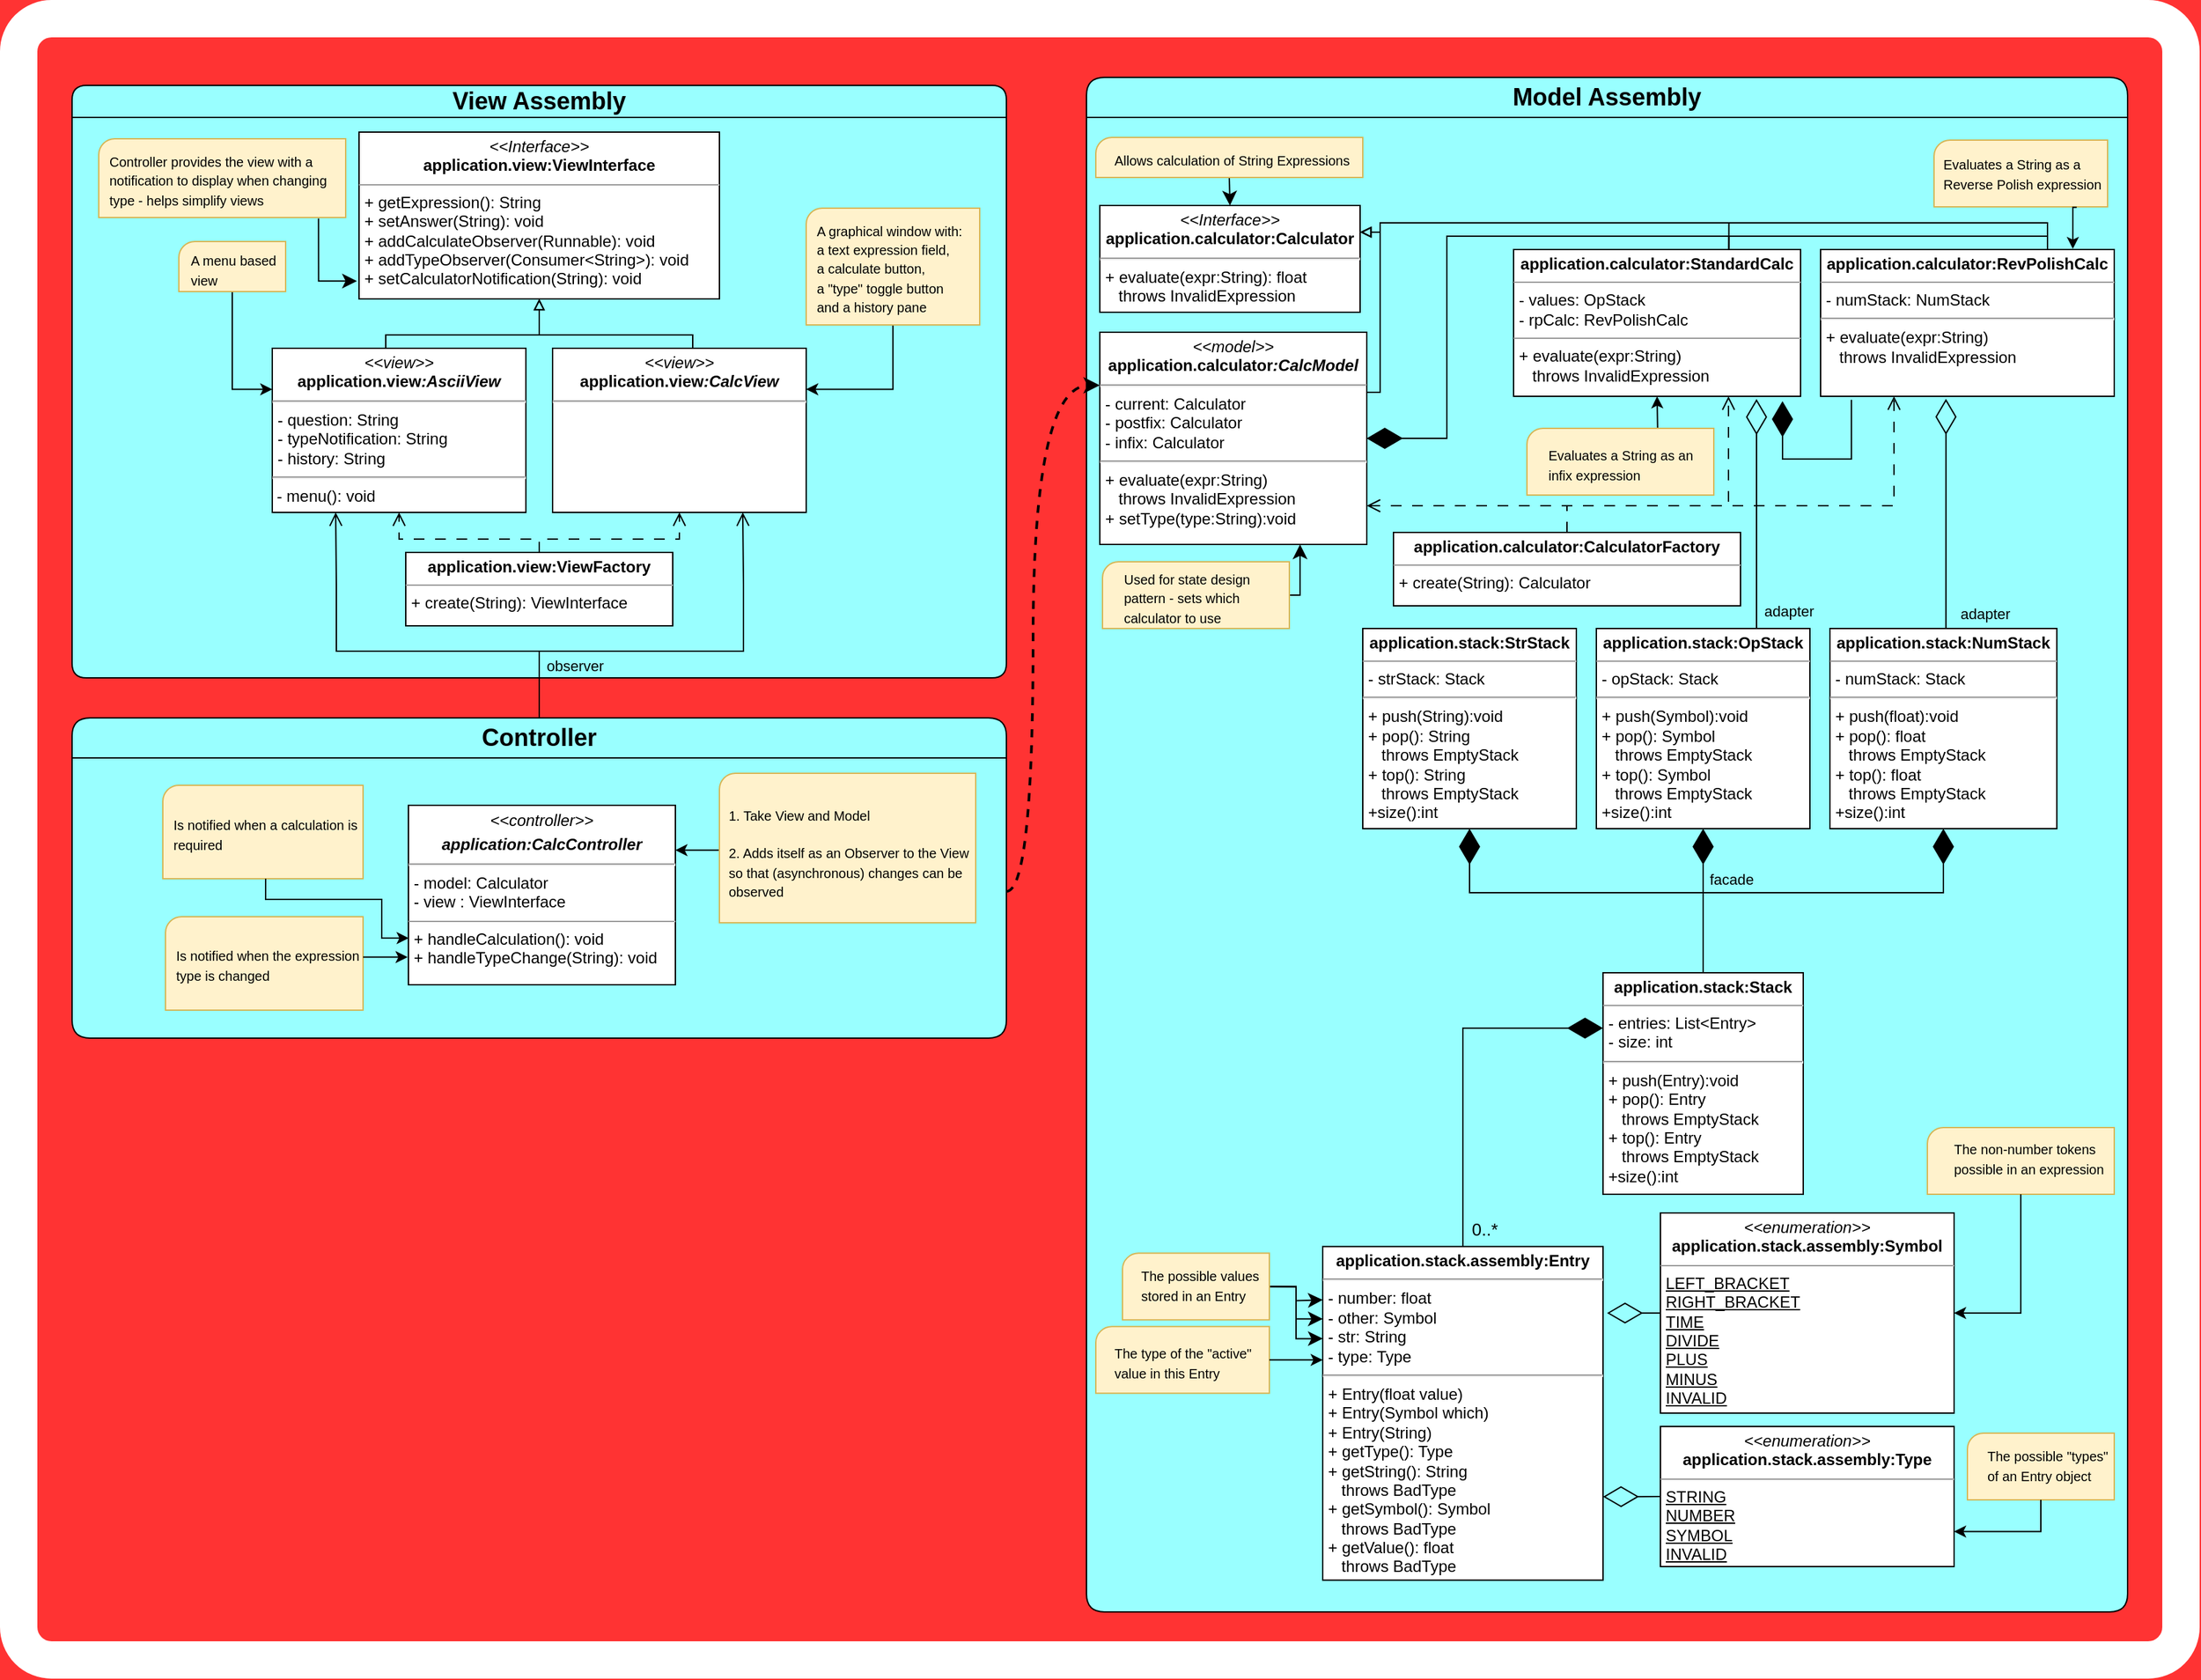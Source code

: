 <mxfile version="21.5.0" type="device" pages="2">
  <diagram name="Modified" id="6reqD3wg1qw731g1XTyx">
    <mxGraphModel dx="1434" dy="862" grid="1" gridSize="10" guides="1" tooltips="1" connect="1" arrows="1" fold="1" page="1" pageScale="1" pageWidth="400" pageHeight="370" background="#FF3333" math="0" shadow="0">
      <root>
        <mxCell id="X2pXI5gSGEw10GLeWByq-0" />
        <mxCell id="X2pXI5gSGEw10GLeWByq-1" parent="X2pXI5gSGEw10GLeWByq-0" />
        <mxCell id="m2RUkCJ0LsggrkBOxo6s-9" value="" style="rounded=1;whiteSpace=wrap;html=1;fontSize=16;fillColor=none;strokeColor=#ffffff;strokeWidth=28;arcSize=2;" parent="X2pXI5gSGEw10GLeWByq-1" vertex="1">
          <mxGeometry x="-140" y="240" width="1620" height="1230" as="geometry" />
        </mxCell>
        <mxCell id="X2pXI5gSGEw10GLeWByq-2" value="&lt;p style=&quot;line-height: 0%;&quot;&gt;&lt;font style=&quot;font-size: 18px;&quot;&gt;Controller&lt;/font&gt;&lt;br&gt;&lt;/p&gt;" style="swimlane;whiteSpace=wrap;html=1;swimlaneFillColor=#99FFFF;rounded=1;startSize=30;fillColor=#99FFFF;" parent="X2pXI5gSGEw10GLeWByq-1" vertex="1">
          <mxGeometry x="-100" y="764" width="700" height="240" as="geometry" />
        </mxCell>
        <mxCell id="X2pXI5gSGEw10GLeWByq-3" value="&lt;p style=&quot;margin:0px;margin-top:4px;text-align:center;&quot;&gt;&lt;i&gt;&lt;font color=&quot;#000000&quot;&gt;&amp;lt;&amp;lt;controller&amp;gt;&amp;gt;&lt;/font&gt;&lt;/i&gt;&lt;/p&gt;&lt;p style=&quot;margin:0px;margin-top:4px;text-align:center;&quot;&gt;&lt;i&gt;&lt;b&gt;&lt;font color=&quot;#000000&quot;&gt;application:CalcController&lt;/font&gt;&lt;/b&gt;&lt;/i&gt;&lt;/p&gt;&lt;hr&gt;&lt;p style=&quot;margin:0px;margin-left:4px;&quot;&gt;&lt;font color=&quot;#000000&quot;&gt;- model: Calculator&lt;br&gt;- view : ViewInterface&lt;/font&gt;&lt;/p&gt;&lt;hr size=&quot;1&quot;&gt;&lt;p style=&quot;margin:0px;margin-left:4px;&quot;&gt;&lt;font color=&quot;#000000&quot;&gt;+ handleCalculation(): void&lt;br&gt;+ handleTypeChange(String): void&lt;/font&gt;&lt;/p&gt;" style="verticalAlign=top;align=left;overflow=fill;fontSize=12;fontFamily=Helvetica;html=1;whiteSpace=wrap;fillColor=default;fontColor=#ffffff;strokeColor=default;" parent="X2pXI5gSGEw10GLeWByq-2" vertex="1">
          <mxGeometry x="252" y="65.5" width="200" height="134.5" as="geometry" />
        </mxCell>
        <mxCell id="X2pXI5gSGEw10GLeWByq-5" value="" style="rounded=0;orthogonalLoop=1;jettySize=auto;html=1;entryX=1;entryY=0.25;entryDx=0;entryDy=0;exitX=0;exitY=0.5;exitDx=0;exitDy=0;exitPerimeter=0;edgeStyle=orthogonalEdgeStyle;" parent="X2pXI5gSGEw10GLeWByq-2" source="X2pXI5gSGEw10GLeWByq-4" target="X2pXI5gSGEw10GLeWByq-3" edge="1">
          <mxGeometry relative="1" as="geometry">
            <Array as="points">
              <mxPoint x="486" y="102" />
            </Array>
          </mxGeometry>
        </mxCell>
        <mxCell id="X2pXI5gSGEw10GLeWByq-6" value="&lt;span style=&quot;font-size: 10px;&quot;&gt;Is notified when a calculation is required&lt;/span&gt;" style="verticalLabelPosition=middle;verticalAlign=middle;html=1;shape=mxgraph.basic.corner_round_rect;dx=6;whiteSpace=wrap;movableLabel=1;labelPosition=center;align=left;fillColor=#fff2cc;strokeColor=#d6b656;" parent="X2pXI5gSGEw10GLeWByq-2" vertex="1">
          <mxGeometry x="68" y="50.5" width="150" height="70" as="geometry">
            <mxPoint x="6" y="1" as="offset" />
          </mxGeometry>
        </mxCell>
        <mxCell id="X2pXI5gSGEw10GLeWByq-7" style="rounded=0;orthogonalLoop=1;jettySize=auto;html=1;entryX=-0.009;entryY=0.687;entryDx=0;entryDy=0;entryPerimeter=0;edgeStyle=orthogonalEdgeStyle;" parent="X2pXI5gSGEw10GLeWByq-2" edge="1">
          <mxGeometry relative="1" as="geometry">
            <Array as="points">
              <mxPoint x="145" y="136" />
              <mxPoint x="232" y="136" />
              <mxPoint x="232" y="165" />
              <mxPoint x="252" y="165" />
            </Array>
            <mxPoint x="145.017" y="120.5" as="sourcePoint" />
            <mxPoint x="252.2" y="164.772" as="targetPoint" />
          </mxGeometry>
        </mxCell>
        <mxCell id="X2pXI5gSGEw10GLeWByq-8" value="&lt;span style=&quot;font-size: 10px;&quot;&gt;Is notified when the expression type is changed&lt;/span&gt;" style="verticalLabelPosition=middle;verticalAlign=middle;html=1;shape=mxgraph.basic.corner_round_rect;dx=6;whiteSpace=wrap;movableLabel=1;labelPosition=center;align=left;fillColor=#fff2cc;strokeColor=#d6b656;" parent="X2pXI5gSGEw10GLeWByq-2" vertex="1">
          <mxGeometry x="70" y="149" width="148" height="70" as="geometry">
            <mxPoint x="6" y="1" as="offset" />
          </mxGeometry>
        </mxCell>
        <mxCell id="X2pXI5gSGEw10GLeWByq-9" value="" style="rounded=0;orthogonalLoop=1;jettySize=auto;html=1;edgeStyle=orthogonalEdgeStyle;entryX=-0.003;entryY=0.846;entryDx=0;entryDy=0;entryPerimeter=0;" parent="X2pXI5gSGEw10GLeWByq-2" source="X2pXI5gSGEw10GLeWByq-8" target="X2pXI5gSGEw10GLeWByq-3" edge="1">
          <mxGeometry relative="1" as="geometry">
            <mxPoint x="62" y="140.5" as="sourcePoint" />
            <mxPoint x="240" y="186" as="targetPoint" />
            <Array as="points">
              <mxPoint x="251" y="179" />
            </Array>
          </mxGeometry>
        </mxCell>
        <mxCell id="X2pXI5gSGEw10GLeWByq-4" value="&lt;font style=&quot;font-size: 10px;&quot;&gt;1. Take View and Model&lt;br&gt;&lt;br&gt;&lt;/font&gt;&lt;font style=&quot;font-size: 10px;&quot;&gt;2. Adds itself as an Observer to the View so that (asynchronous) changes can be observed&lt;/font&gt;" style="verticalLabelPosition=middle;verticalAlign=middle;html=1;shape=mxgraph.basic.corner_round_rect;dx=6;whiteSpace=wrap;movableLabel=1;labelPosition=center;align=left;fillColor=#fff2cc;strokeColor=#d6b656;" parent="X2pXI5gSGEw10GLeWByq-2" vertex="1">
          <mxGeometry x="485" y="41.5" width="192" height="112" as="geometry">
            <mxPoint x="5" y="3" as="offset" />
          </mxGeometry>
        </mxCell>
        <mxCell id="X2pXI5gSGEw10GLeWByq-10" value="&lt;p style=&quot;line-height: 150%;&quot;&gt;&lt;font style=&quot;font-size: 18px;&quot;&gt;View Assembly&lt;/font&gt;&lt;/p&gt;" style="swimlane;whiteSpace=wrap;html=1;rounded=1;swimlaneFillColor=#99FFFF;fillColor=#99FFFF;strokeColor=#000000;startSize=24;" parent="X2pXI5gSGEw10GLeWByq-1" vertex="1">
          <mxGeometry x="-100" y="290" width="700" height="444" as="geometry" />
        </mxCell>
        <mxCell id="X2pXI5gSGEw10GLeWByq-11" value="&lt;p style=&quot;margin:0px;margin-top:4px;text-align:center;&quot;&gt;&lt;i&gt;&amp;lt;&amp;lt;Interface&amp;gt;&amp;gt;&lt;/i&gt;&lt;br&gt;&lt;b style=&quot;border-color: var(--border-color);&quot;&gt;application.view:&lt;/b&gt;&lt;b&gt;ViewInterface&lt;/b&gt;&lt;/p&gt;&lt;hr size=&quot;1&quot;&gt;&lt;p style=&quot;margin:0px;margin-left:4px;&quot;&gt;+ getExpression(): String&lt;/p&gt;&lt;p style=&quot;margin:0px;margin-left:4px;&quot;&gt;+ setAnswer(String): void&lt;/p&gt;&lt;p style=&quot;margin:0px;margin-left:4px;&quot;&gt;+ addCalculateObserver(Runnable): void&lt;/p&gt;&lt;p style=&quot;margin:0px;margin-left:4px;&quot;&gt;+ addTypeObserver(Consumer&amp;lt;String&amp;gt;): void&lt;/p&gt;&lt;p style=&quot;margin:0px;margin-left:4px;&quot;&gt;+ setCalculatorNotification(String): void&lt;/p&gt;" style="verticalAlign=top;align=left;overflow=fill;fontSize=12;fontFamily=Helvetica;html=1;whiteSpace=wrap;" parent="X2pXI5gSGEw10GLeWByq-10" vertex="1">
          <mxGeometry x="215" y="35" width="270" height="125" as="geometry" />
        </mxCell>
        <mxCell id="X2pXI5gSGEw10GLeWByq-12" style="edgeStyle=orthogonalEdgeStyle;rounded=0;orthogonalLoop=1;jettySize=auto;html=1;endArrow=none;endFill=0;exitX=0.5;exitY=1;exitDx=0;exitDy=0;startArrow=block;startFill=0;" parent="X2pXI5gSGEw10GLeWByq-10" source="X2pXI5gSGEw10GLeWByq-11" target="X2pXI5gSGEw10GLeWByq-13" edge="1">
          <mxGeometry relative="1" as="geometry">
            <mxPoint x="450" y="-78" as="sourcePoint" />
            <Array as="points">
              <mxPoint x="350" y="187" />
              <mxPoint x="465" y="187" />
            </Array>
          </mxGeometry>
        </mxCell>
        <mxCell id="X2pXI5gSGEw10GLeWByq-13" value="&lt;p style=&quot;margin:0px;margin-top:4px;text-align:center;&quot;&gt;&lt;i&gt;&amp;lt;&amp;lt;view&amp;gt;&amp;gt;&lt;/i&gt;&lt;/p&gt;&lt;b style=&quot;border-color: var(--border-color);&quot;&gt;&lt;div style=&quot;text-align: center;&quot;&gt;&lt;b style=&quot;background-color: initial; border-color: var(--border-color);&quot;&gt;application.view&lt;i style=&quot;background-color: initial; font-weight: normal;&quot;&gt;&lt;b&gt;:&lt;/b&gt;&lt;/i&gt;&lt;/b&gt;&lt;b style=&quot;background-color: initial;&quot;&gt;&lt;i&gt;CalcView&lt;/i&gt;&lt;/b&gt;&lt;/div&gt;&lt;/b&gt;&lt;hr&gt;&lt;p style=&quot;margin:0px;margin-left:4px;&quot;&gt;&lt;br&gt;&lt;/p&gt;" style="verticalAlign=top;align=left;overflow=fill;fontSize=12;fontFamily=Helvetica;html=1;whiteSpace=wrap;" parent="X2pXI5gSGEw10GLeWByq-10" vertex="1">
          <mxGeometry x="360" y="197" width="190" height="123" as="geometry" />
        </mxCell>
        <mxCell id="X2pXI5gSGEw10GLeWByq-14" style="edgeStyle=orthogonalEdgeStyle;rounded=0;orthogonalLoop=1;jettySize=auto;html=1;startArrow=none;startFill=0;endArrow=block;endFill=0;entryX=0.5;entryY=1;entryDx=0;entryDy=0;" parent="X2pXI5gSGEw10GLeWByq-10" source="X2pXI5gSGEw10GLeWByq-15" target="X2pXI5gSGEw10GLeWByq-11" edge="1">
          <mxGeometry relative="1" as="geometry">
            <mxPoint x="290" y="147" as="targetPoint" />
            <Array as="points">
              <mxPoint x="235" y="187" />
              <mxPoint x="350" y="187" />
            </Array>
          </mxGeometry>
        </mxCell>
        <mxCell id="X2pXI5gSGEw10GLeWByq-15" value="&lt;p style=&quot;margin:0px;margin-top:4px;text-align:center;&quot;&gt;&lt;i&gt;&amp;lt;&amp;lt;view&amp;gt;&amp;gt;&lt;/i&gt;&lt;/p&gt;&lt;b style=&quot;border-color: var(--border-color);&quot;&gt;&lt;div style=&quot;text-align: center;&quot;&gt;&lt;b style=&quot;background-color: initial; border-color: var(--border-color);&quot;&gt;application.view&lt;i style=&quot;background-color: initial; font-weight: normal;&quot;&gt;&lt;b&gt;:AsciiView&lt;/b&gt;&lt;/i&gt;&lt;/b&gt;&lt;/div&gt;&lt;/b&gt;&lt;hr&gt;&lt;p style=&quot;margin:0px;margin-left:4px;&quot;&gt;&lt;/p&gt;&lt;p style=&quot;margin:0px;margin-left:4px;&quot;&gt;- question: String&lt;/p&gt;&lt;p style=&quot;margin:0px;margin-left:4px;&quot;&gt;- typeNotification: String&lt;/p&gt;&lt;p style=&quot;margin:0px;margin-left:4px;&quot;&gt;- history: String&lt;/p&gt;&lt;hr&gt;&amp;nbsp;- menu(): void" style="verticalAlign=top;align=left;overflow=fill;fontSize=12;fontFamily=Helvetica;html=1;whiteSpace=wrap;" parent="X2pXI5gSGEw10GLeWByq-10" vertex="1">
          <mxGeometry x="150" y="197" width="190" height="123" as="geometry" />
        </mxCell>
        <mxCell id="X2pXI5gSGEw10GLeWByq-16" style="edgeStyle=orthogonalEdgeStyle;rounded=0;orthogonalLoop=1;jettySize=auto;html=1;entryX=0;entryY=0.25;entryDx=0;entryDy=0;" parent="X2pXI5gSGEw10GLeWByq-10" source="X2pXI5gSGEw10GLeWByq-17" target="X2pXI5gSGEw10GLeWByq-15" edge="1">
          <mxGeometry relative="1" as="geometry">
            <mxPoint x="150" y="112" as="targetPoint" />
          </mxGeometry>
        </mxCell>
        <mxCell id="X2pXI5gSGEw10GLeWByq-17" value="&lt;span style=&quot;font-size: 10px;&quot;&gt;A menu based view&lt;/span&gt;" style="verticalLabelPosition=middle;verticalAlign=middle;html=1;shape=mxgraph.basic.corner_round_rect;dx=6;whiteSpace=wrap;movableLabel=1;labelPosition=center;align=left;fillColor=#fff2cc;strokeColor=#d6b656;" parent="X2pXI5gSGEw10GLeWByq-10" vertex="1">
          <mxGeometry x="80" y="117" width="80" height="37.5" as="geometry">
            <mxPoint x="7" y="2" as="offset" />
          </mxGeometry>
        </mxCell>
        <mxCell id="X2pXI5gSGEw10GLeWByq-18" style="edgeStyle=orthogonalEdgeStyle;rounded=0;orthogonalLoop=1;jettySize=auto;html=1;exitX=0.5;exitY=1;exitDx=0;exitDy=0;exitPerimeter=0;entryX=1;entryY=0.25;entryDx=0;entryDy=0;" parent="X2pXI5gSGEw10GLeWByq-10" source="X2pXI5gSGEw10GLeWByq-19" target="X2pXI5gSGEw10GLeWByq-13" edge="1">
          <mxGeometry relative="1" as="geometry" />
        </mxCell>
        <mxCell id="X2pXI5gSGEw10GLeWByq-19" value="&lt;span style=&quot;font-size: 10px;&quot;&gt;A graphical window with:&lt;br&gt;&lt;/span&gt;&lt;span style=&quot;font-size: 10px;&quot;&gt;a text expression field,&lt;br&gt;a calculate button,&lt;br&gt;a &quot;type&quot; toggle button&lt;br&gt;and a history pane&lt;br&gt;&lt;/span&gt;" style="verticalLabelPosition=middle;verticalAlign=middle;html=1;shape=mxgraph.basic.corner_round_rect;dx=6;whiteSpace=wrap;movableLabel=1;labelPosition=center;align=left;fillColor=#fff2cc;strokeColor=#d6b656;" parent="X2pXI5gSGEw10GLeWByq-10" vertex="1">
          <mxGeometry x="550" y="92" width="130" height="87.5" as="geometry">
            <mxPoint x="6" y="1" as="offset" />
          </mxGeometry>
        </mxCell>
        <mxCell id="VudZT7btyfb3HpLIAIhP-0" style="edgeStyle=orthogonalEdgeStyle;rounded=0;orthogonalLoop=1;jettySize=auto;html=1;exitX=0.5;exitY=0;exitDx=0;exitDy=0;entryX=0.5;entryY=1;entryDx=0;entryDy=0;fontSize=12;startSize=8;endSize=8;endArrow=open;endFill=0;dashed=1;dashPattern=8 8;" parent="X2pXI5gSGEw10GLeWByq-10" source="dvdNPprNqbdEeTf_QP_p-0" target="X2pXI5gSGEw10GLeWByq-15" edge="1">
          <mxGeometry relative="1" as="geometry">
            <Array as="points">
              <mxPoint x="350" y="340" />
              <mxPoint x="245" y="340" />
            </Array>
          </mxGeometry>
        </mxCell>
        <mxCell id="dvdNPprNqbdEeTf_QP_p-0" value="&lt;p style=&quot;margin:0px;margin-top:4px;text-align:center;&quot;&gt;&lt;b&gt;application.view:ViewFactory&lt;/b&gt;&lt;/p&gt;&lt;hr size=&quot;1&quot;&gt;&lt;p style=&quot;margin:0px;margin-left:4px;&quot;&gt;&lt;/p&gt;&lt;p style=&quot;margin:0px;margin-left:4px;&quot;&gt;&lt;/p&gt;&lt;p style=&quot;margin:0px;margin-left:4px;&quot;&gt;+ create(String): ViewInterface&lt;br&gt;&lt;/p&gt;" style="verticalAlign=top;align=left;overflow=fill;fontSize=12;fontFamily=Helvetica;html=1;whiteSpace=wrap;" parent="X2pXI5gSGEw10GLeWByq-10" vertex="1">
          <mxGeometry x="250" y="350" width="200" height="55" as="geometry" />
        </mxCell>
        <mxCell id="VudZT7btyfb3HpLIAIhP-1" style="edgeStyle=orthogonalEdgeStyle;rounded=0;orthogonalLoop=1;jettySize=auto;html=1;exitX=0.5;exitY=0;exitDx=0;exitDy=0;entryX=0.5;entryY=1;entryDx=0;entryDy=0;fontSize=12;startSize=8;endSize=8;endArrow=open;endFill=0;dashed=1;dashPattern=8 8;" parent="X2pXI5gSGEw10GLeWByq-10" source="dvdNPprNqbdEeTf_QP_p-0" target="X2pXI5gSGEw10GLeWByq-13" edge="1">
          <mxGeometry relative="1" as="geometry">
            <mxPoint x="685" y="423" as="sourcePoint" />
            <mxPoint x="560" y="348" as="targetPoint" />
            <Array as="points">
              <mxPoint x="350" y="340" />
              <mxPoint x="455" y="340" />
            </Array>
          </mxGeometry>
        </mxCell>
        <mxCell id="VWhUEVuJjf0uLKaZU64z-0" style="edgeStyle=orthogonalEdgeStyle;rounded=0;orthogonalLoop=1;jettySize=auto;html=1;exitX=0.89;exitY=1.013;exitDx=0;exitDy=0;exitPerimeter=0;entryX=-0.006;entryY=0.893;entryDx=0;entryDy=0;entryPerimeter=0;fontSize=12;startSize=8;endSize=8;" edge="1" parent="X2pXI5gSGEw10GLeWByq-10" source="jvhEVwFLZDFvAKU40UGn-1" target="X2pXI5gSGEw10GLeWByq-11">
          <mxGeometry relative="1" as="geometry">
            <Array as="points">
              <mxPoint x="185" y="147" />
            </Array>
          </mxGeometry>
        </mxCell>
        <mxCell id="jvhEVwFLZDFvAKU40UGn-1" value="&lt;span style=&quot;font-size: 10px;&quot;&gt;Controller provides the view with a notification to display when changing type - helps simplify views&lt;/span&gt;" style="verticalLabelPosition=middle;verticalAlign=middle;html=1;shape=mxgraph.basic.corner_round_rect;dx=6;whiteSpace=wrap;movableLabel=1;labelPosition=center;align=left;fillColor=#fff2cc;strokeColor=#d6b656;" parent="X2pXI5gSGEw10GLeWByq-10" vertex="1">
          <mxGeometry x="20" y="40" width="185" height="59" as="geometry">
            <mxPoint x="6" y="1" as="offset" />
          </mxGeometry>
        </mxCell>
        <mxCell id="X2pXI5gSGEw10GLeWByq-24" value="&lt;font style=&quot;font-size: 18px;&quot;&gt;Model Assembly&lt;/font&gt;" style="swimlane;whiteSpace=wrap;html=1;startSize=30;rounded=1;swimlaneFillColor=#99FFFF;fillColor=#99FFFF;" parent="X2pXI5gSGEw10GLeWByq-1" vertex="1">
          <mxGeometry x="660" y="284" width="780" height="1150" as="geometry" />
        </mxCell>
        <mxCell id="X2pXI5gSGEw10GLeWByq-25" value="&lt;p style=&quot;margin:0px;margin-top:4px;text-align:center;&quot;&gt;&lt;i&gt;&amp;lt;&amp;lt;model&amp;gt;&amp;gt;&lt;/i&gt;&lt;/p&gt;&lt;b style=&quot;border-color: var(--border-color);&quot;&gt;&lt;div style=&quot;text-align: center;&quot;&gt;&lt;b style=&quot;background-color: initial; border-color: var(--border-color);&quot;&gt;application.calculator&lt;i style=&quot;background-color: initial; font-weight: normal;&quot;&gt;&lt;b&gt;:CalcModel&lt;/b&gt;&lt;/i&gt;&lt;/b&gt;&lt;/div&gt;&lt;/b&gt;&lt;hr&gt;&lt;p style=&quot;margin:0px;margin-left:4px;&quot;&gt;- current: Calculator&lt;/p&gt;&lt;p style=&quot;margin:0px;margin-left:4px;&quot;&gt;- postfix: Calculator&lt;br&gt;&lt;/p&gt;&lt;p style=&quot;margin:0px;margin-left:4px;&quot;&gt;- infix: Calculator&lt;/p&gt;&lt;hr&gt;&lt;p style=&quot;margin:0px;margin-left:4px;&quot;&gt;+ evaluate(expr:String)&lt;/p&gt;&lt;p style=&quot;margin:0px;margin-left:4px;&quot;&gt;&amp;nbsp; &amp;nbsp;throws InvalidExpression&amp;nbsp;&lt;br&gt;&lt;/p&gt;&lt;p style=&quot;margin:0px;margin-left:4px;&quot;&gt;+ setType(type:String):void&lt;/p&gt;" style="verticalAlign=top;align=left;overflow=fill;fontSize=12;fontFamily=Helvetica;html=1;whiteSpace=wrap;" parent="X2pXI5gSGEw10GLeWByq-24" vertex="1">
          <mxGeometry x="10" y="191" width="200" height="159" as="geometry" />
        </mxCell>
        <mxCell id="X2pXI5gSGEw10GLeWByq-27" style="edgeStyle=orthogonalEdgeStyle;rounded=0;orthogonalLoop=1;jettySize=auto;html=1;entryX=1;entryY=0.75;entryDx=0;entryDy=0;strokeColor=none;" parent="X2pXI5gSGEw10GLeWByq-24" source="X2pXI5gSGEw10GLeWByq-35" target="X2pXI5gSGEw10GLeWByq-25" edge="1">
          <mxGeometry relative="1" as="geometry" />
        </mxCell>
        <mxCell id="X2pXI5gSGEw10GLeWByq-28" value="&lt;p style=&quot;text-align: center; margin: 4px 0px 0px;&quot;&gt;&lt;b&gt;application.calculator:StandardCalc&lt;/b&gt;&lt;/p&gt;&lt;hr style=&quot;text-align: center;&quot; size=&quot;1&quot;&gt;&lt;p style=&quot;margin:0px;margin-left:4px;&quot;&gt;- values: OpStack&lt;/p&gt;&lt;p style=&quot;margin:0px;margin-left:4px;&quot;&gt;- rpCalc: RevPolishCalc&lt;/p&gt;&lt;hr size=&quot;1&quot;&gt;&lt;p style=&quot;border-color: var(--border-color); margin: 0px 0px 0px 4px;&quot;&gt;+ evaluate(expr:String)&lt;/p&gt;&lt;p style=&quot;border-color: var(--border-color); margin: 0px 0px 0px 4px;&quot;&gt;&amp;nbsp; &amp;nbsp;throws InvalidExpression&lt;/p&gt;" style="verticalAlign=top;align=left;overflow=fill;fontSize=12;fontFamily=Helvetica;html=1;whiteSpace=wrap;" parent="X2pXI5gSGEw10GLeWByq-24" vertex="1">
          <mxGeometry x="320" y="129" width="215" height="110" as="geometry" />
        </mxCell>
        <mxCell id="X2pXI5gSGEw10GLeWByq-29" value="&lt;p style=&quot;margin:0px;margin-top:4px;text-align:center;&quot;&gt;&lt;i&gt;&amp;lt;&amp;lt;Interface&amp;gt;&amp;gt;&lt;/i&gt;&lt;br&gt;&lt;b style=&quot;border-color: var(--border-color);&quot;&gt;application.calculator&lt;/b&gt;&lt;b&gt;:Calculator&lt;/b&gt;&lt;/p&gt;&lt;hr&gt;&lt;p style=&quot;margin:0px;margin-left:4px;&quot;&gt;+ evaluate(expr:String): float&lt;br&gt;&amp;nbsp; &amp;nbsp;throws InvalidExpression&amp;nbsp;&lt;/p&gt;" style="verticalAlign=top;align=left;overflow=fill;fontSize=12;fontFamily=Helvetica;html=1;whiteSpace=wrap;" parent="X2pXI5gSGEw10GLeWByq-24" vertex="1">
          <mxGeometry x="10" y="96" width="195" height="80" as="geometry" />
        </mxCell>
        <mxCell id="X2pXI5gSGEw10GLeWByq-30" value="&lt;div style=&quot;text-align: center; font-size: 3px;&quot;&gt;&lt;b style=&quot;background-color: initial; border-color: var(--border-color);&quot;&gt;&lt;br&gt;&lt;/b&gt;&lt;/div&gt;&lt;div style=&quot;text-align: center;&quot;&gt;&lt;b style=&quot;background-color: initial; border-color: var(--border-color);&quot;&gt;application.stack&lt;b style=&quot;background-color: initial;&quot;&gt;:NumStack&lt;/b&gt;&lt;/b&gt;&lt;/div&gt;&lt;hr size=&quot;1&quot;&gt;&lt;p style=&quot;margin:0px;margin-left:4px;&quot;&gt;&lt;/p&gt;&lt;p style=&quot;margin:0px;margin-left:4px;&quot;&gt;- numStack: Stack&lt;/p&gt;&lt;hr&gt;&lt;p style=&quot;margin:0px;margin-left:4px;&quot;&gt;+ push(float):void&lt;/p&gt;&lt;p style=&quot;margin:0px;margin-left:4px;&quot;&gt;+ pop(): float&amp;nbsp;&lt;/p&gt;&lt;p style=&quot;margin:0px;margin-left:4px;&quot;&gt;&amp;nbsp; &amp;nbsp;throws EmptyStack&lt;/p&gt;&lt;p style=&quot;margin:0px;margin-left:4px;&quot;&gt;+ top(): float&lt;/p&gt;&lt;p style=&quot;border-color: var(--border-color); margin: 0px 0px 0px 4px;&quot;&gt;&amp;nbsp; &amp;nbsp;throws EmptyStack&lt;/p&gt;&lt;p style=&quot;margin:0px;margin-left:4px;&quot;&gt;+size():int&lt;/p&gt;" style="verticalAlign=top;align=left;overflow=fill;fontSize=12;fontFamily=Helvetica;html=1;whiteSpace=wrap;" parent="X2pXI5gSGEw10GLeWByq-24" vertex="1">
          <mxGeometry x="557" y="413" width="170" height="150" as="geometry" />
        </mxCell>
        <mxCell id="X2pXI5gSGEw10GLeWByq-31" value="&lt;p style=&quot;margin:0px;margin-top:4px;text-align:center;&quot;&gt;&lt;i&gt;&amp;lt;&amp;lt;enumeration&amp;gt;&amp;gt;&lt;/i&gt;&lt;br&gt;&lt;b style=&quot;border-color: var(--border-color);&quot;&gt;application.stack.assembly&lt;/b&gt;&lt;b style=&quot;background-color: initial; text-align: left;&quot;&gt;:Symbol&lt;/b&gt;&lt;/p&gt;&lt;hr size=&quot;1&quot;&gt;&lt;p style=&quot;margin:0px;margin-left:4px;&quot;&gt;&lt;u&gt;LEFT_BRACKET&lt;/u&gt;&lt;/p&gt;&lt;p style=&quot;margin:0px;margin-left:4px;&quot;&gt;&lt;u&gt;RIGHT_BRACKET&lt;/u&gt;&lt;/p&gt;&lt;p style=&quot;margin:0px;margin-left:4px;&quot;&gt;&lt;u&gt;TIME&lt;/u&gt;&lt;/p&gt;&lt;p style=&quot;margin:0px;margin-left:4px;&quot;&gt;&lt;u&gt;DIVIDE&lt;/u&gt;&lt;/p&gt;&lt;p style=&quot;margin:0px;margin-left:4px;&quot;&gt;&lt;u&gt;PLUS&lt;/u&gt;&lt;/p&gt;&lt;p style=&quot;margin:0px;margin-left:4px;&quot;&gt;&lt;u&gt;MINUS&lt;/u&gt;&lt;/p&gt;&lt;p style=&quot;margin:0px;margin-left:4px;&quot;&gt;&lt;u&gt;INVALID&lt;/u&gt;&lt;/p&gt;" style="verticalAlign=top;align=left;overflow=fill;fontSize=12;fontFamily=Helvetica;html=1;whiteSpace=wrap;" parent="X2pXI5gSGEw10GLeWByq-24" vertex="1">
          <mxGeometry x="430" y="851" width="220" height="150" as="geometry" />
        </mxCell>
        <mxCell id="X2pXI5gSGEw10GLeWByq-32" value="&lt;p style=&quot;margin:0px;margin-top:4px;text-align:center;&quot;&gt;&lt;i&gt;&amp;lt;&amp;lt;enumeration&amp;gt;&amp;gt;&lt;/i&gt;&lt;br&gt;&lt;b style=&quot;border-color: var(--border-color);&quot;&gt;application.stack.assembly&lt;/b&gt;&lt;b style=&quot;border-color: var(--border-color); background-color: initial; text-align: left;&quot;&gt;:&lt;/b&gt;&lt;b&gt;Type&lt;/b&gt;&lt;/p&gt;&lt;hr size=&quot;1&quot;&gt;&lt;p style=&quot;margin:0px;margin-left:4px;&quot;&gt;&lt;u&gt;STRING&lt;/u&gt;&lt;/p&gt;&lt;p style=&quot;margin:0px;margin-left:4px;&quot;&gt;&lt;u&gt;NUMBER&lt;/u&gt;&lt;/p&gt;&lt;p style=&quot;margin:0px;margin-left:4px;&quot;&gt;&lt;u&gt;SYMBOL&lt;/u&gt;&lt;/p&gt;&lt;p style=&quot;margin:0px;margin-left:4px;&quot;&gt;&lt;u&gt;INVALID&lt;/u&gt;&lt;/p&gt;" style="verticalAlign=top;align=left;overflow=fill;fontSize=12;fontFamily=Helvetica;html=1;whiteSpace=wrap;" parent="X2pXI5gSGEw10GLeWByq-24" vertex="1">
          <mxGeometry x="430" y="1011" width="220" height="105" as="geometry" />
        </mxCell>
        <mxCell id="dvdNPprNqbdEeTf_QP_p-4" style="edgeStyle=orthogonalEdgeStyle;rounded=0;orthogonalLoop=1;jettySize=auto;html=1;exitX=0.5;exitY=1;exitDx=0;exitDy=0;exitPerimeter=0;entryX=0.5;entryY=0;entryDx=0;entryDy=0;fontSize=12;startSize=8;endSize=8;" parent="X2pXI5gSGEw10GLeWByq-24" source="X2pXI5gSGEw10GLeWByq-38" target="X2pXI5gSGEw10GLeWByq-29" edge="1">
          <mxGeometry relative="1" as="geometry" />
        </mxCell>
        <mxCell id="X2pXI5gSGEw10GLeWByq-38" value="&lt;font style=&quot;font-size: 10px;&quot;&gt;Allows calculation of String Expressions&lt;br&gt;&lt;/font&gt;" style="verticalLabelPosition=middle;verticalAlign=middle;html=1;shape=mxgraph.basic.corner_round_rect;dx=6;whiteSpace=wrap;movableLabel=1;labelPosition=center;align=left;fillColor=#fff2cc;strokeColor=#d6b656;" parent="X2pXI5gSGEw10GLeWByq-24" vertex="1">
          <mxGeometry x="7" y="45" width="200" height="30" as="geometry">
            <mxPoint x="12" y="2" as="offset" />
          </mxGeometry>
        </mxCell>
        <mxCell id="X2pXI5gSGEw10GLeWByq-39" value="&lt;div style=&quot;text-align: center; font-size: 3px;&quot;&gt;&lt;b style=&quot;background-color: initial; border-color: var(--border-color);&quot;&gt;&lt;br&gt;&lt;/b&gt;&lt;/div&gt;&lt;div style=&quot;text-align: center;&quot;&gt;&lt;b style=&quot;background-color: initial; border-color: var(--border-color);&quot;&gt;application.stack&lt;/b&gt;&lt;b style=&quot;background-color: initial; border-color: var(--border-color);&quot;&gt;:&lt;b style=&quot;background-color: initial;&quot;&gt;OpStack&lt;/b&gt;&lt;/b&gt;&lt;/div&gt;&lt;hr size=&quot;1&quot;&gt;&lt;p style=&quot;margin:0px;margin-left:4px;&quot;&gt;&lt;/p&gt;&lt;p style=&quot;margin:0px;margin-left:4px;&quot;&gt;- opStack: Stack&lt;/p&gt;&lt;hr&gt;&lt;p style=&quot;margin:0px;margin-left:4px;&quot;&gt;+ push(Symbol):void&lt;/p&gt;&lt;p style=&quot;margin:0px;margin-left:4px;&quot;&gt;+ pop(): Symbol&amp;nbsp;&lt;/p&gt;&lt;p style=&quot;margin:0px;margin-left:4px;&quot;&gt;&amp;nbsp; &amp;nbsp;throws EmptyStack&lt;/p&gt;&lt;p style=&quot;margin:0px;margin-left:4px;&quot;&gt;+ top(): Symbol&lt;/p&gt;&lt;p style=&quot;border-color: var(--border-color); margin: 0px 0px 0px 4px;&quot;&gt;&amp;nbsp; &amp;nbsp;throws EmptyStack&lt;/p&gt;&lt;p style=&quot;margin:0px;margin-left:4px;&quot;&gt;+size():int&lt;/p&gt;" style="verticalAlign=top;align=left;overflow=fill;fontSize=12;fontFamily=Helvetica;html=1;whiteSpace=wrap;" parent="X2pXI5gSGEw10GLeWByq-24" vertex="1">
          <mxGeometry x="382" y="413" width="160" height="150" as="geometry" />
        </mxCell>
        <mxCell id="X2pXI5gSGEw10GLeWByq-40" value="&lt;div style=&quot;text-align: center; font-size: 3px;&quot;&gt;&lt;b style=&quot;background-color: initial; border-color: var(--border-color);&quot;&gt;&lt;br&gt;&lt;/b&gt;&lt;/div&gt;&lt;div style=&quot;text-align: center;&quot;&gt;&lt;b style=&quot;background-color: initial; border-color: var(--border-color);&quot;&gt;application.stack&lt;/b&gt;&lt;b style=&quot;background-color: initial; border-color: var(--border-color);&quot;&gt;:&lt;b style=&quot;background-color: initial;&quot;&gt;StrStack&lt;/b&gt;&lt;/b&gt;&lt;/div&gt;&lt;hr size=&quot;1&quot;&gt;&lt;p style=&quot;margin:0px;margin-left:4px;&quot;&gt;&lt;/p&gt;&lt;p style=&quot;margin:0px;margin-left:4px;&quot;&gt;- strStack: Stack&lt;/p&gt;&lt;hr&gt;&lt;p style=&quot;margin:0px;margin-left:4px;&quot;&gt;+ push(String):void&lt;/p&gt;&lt;p style=&quot;margin:0px;margin-left:4px;&quot;&gt;+ pop(): String&amp;nbsp;&lt;/p&gt;&lt;p style=&quot;margin:0px;margin-left:4px;&quot;&gt;&amp;nbsp; &amp;nbsp;throws EmptyStack&lt;/p&gt;&lt;p style=&quot;margin:0px;margin-left:4px;&quot;&gt;+ top(): String&lt;/p&gt;&lt;p style=&quot;border-color: var(--border-color); margin: 0px 0px 0px 4px;&quot;&gt;&amp;nbsp; &amp;nbsp;throws EmptyStack&lt;/p&gt;&lt;p style=&quot;margin:0px;margin-left:4px;&quot;&gt;+size():int&lt;/p&gt;" style="verticalAlign=top;align=left;overflow=fill;fontSize=12;fontFamily=Helvetica;html=1;whiteSpace=wrap;" parent="X2pXI5gSGEw10GLeWByq-24" vertex="1">
          <mxGeometry x="207" y="413" width="160" height="150" as="geometry" />
        </mxCell>
        <mxCell id="X2pXI5gSGEw10GLeWByq-41" value="&lt;div style=&quot;text-align: center; font-size: 3px;&quot;&gt;&lt;b style=&quot;background-color: initial; border-color: var(--border-color);&quot;&gt;&lt;br&gt;&lt;/b&gt;&lt;/div&gt;&lt;div style=&quot;text-align: center;&quot;&gt;&lt;b style=&quot;background-color: initial; border-color: var(--border-color);&quot;&gt;application.stack&lt;/b&gt;&lt;b style=&quot;background-color: initial; border-color: var(--border-color);&quot;&gt;:&lt;b style=&quot;text-align: center; background-color: initial;&quot;&gt;Stack&lt;/b&gt;&lt;/b&gt;&lt;/div&gt;&lt;hr size=&quot;1&quot;&gt;&lt;p style=&quot;margin:0px;margin-left:4px;&quot;&gt;&lt;/p&gt;&lt;p style=&quot;margin:0px;margin-left:4px;&quot;&gt;- entries: List&amp;lt;Entry&amp;gt;&lt;/p&gt;&lt;p style=&quot;margin:0px;margin-left:4px;&quot;&gt;- size: int&lt;/p&gt;&lt;hr&gt;&lt;p style=&quot;margin:0px;margin-left:4px;&quot;&gt;+ push(Entry):void&lt;/p&gt;&lt;p style=&quot;margin:0px;margin-left:4px;&quot;&gt;+ pop(): Entry&amp;nbsp;&lt;/p&gt;&lt;p style=&quot;margin:0px;margin-left:4px;&quot;&gt;&amp;nbsp; &amp;nbsp;throws EmptyStack&lt;/p&gt;&lt;p style=&quot;margin:0px;margin-left:4px;&quot;&gt;+ top(): Entry&lt;/p&gt;&lt;p style=&quot;border-color: var(--border-color); margin: 0px 0px 0px 4px;&quot;&gt;&amp;nbsp; &amp;nbsp;throws EmptyStack&lt;/p&gt;&lt;p style=&quot;margin:0px;margin-left:4px;&quot;&gt;+size():int&lt;/p&gt;" style="verticalAlign=top;align=left;overflow=fill;fontSize=12;fontFamily=Helvetica;html=1;whiteSpace=wrap;" parent="X2pXI5gSGEw10GLeWByq-24" vertex="1">
          <mxGeometry x="387" y="671" width="150" height="166" as="geometry" />
        </mxCell>
        <mxCell id="X2pXI5gSGEw10GLeWByq-42" value="" style="endArrow=diamondThin;endFill=1;endSize=24;html=1;rounded=0;exitX=0.5;exitY=0;exitDx=0;exitDy=0;entryX=0.5;entryY=1;entryDx=0;entryDy=0;edgeStyle=orthogonalEdgeStyle;" parent="X2pXI5gSGEw10GLeWByq-24" source="X2pXI5gSGEw10GLeWByq-41" target="X2pXI5gSGEw10GLeWByq-30" edge="1">
          <mxGeometry width="160" relative="1" as="geometry">
            <mxPoint x="375" y="179" as="sourcePoint" />
            <mxPoint x="535" y="179" as="targetPoint" />
            <Array as="points">
              <mxPoint x="462" y="611" />
              <mxPoint x="642" y="611" />
            </Array>
          </mxGeometry>
        </mxCell>
        <mxCell id="X2pXI5gSGEw10GLeWByq-46" value="" style="endArrow=diamondThin;endFill=1;endSize=24;html=1;rounded=0;exitX=0.5;exitY=0;exitDx=0;exitDy=0;edgeStyle=orthogonalEdgeStyle;entryX=0.5;entryY=1;entryDx=0;entryDy=0;" parent="X2pXI5gSGEw10GLeWByq-24" source="X2pXI5gSGEw10GLeWByq-41" target="X2pXI5gSGEw10GLeWByq-39" edge="1">
          <mxGeometry width="160" relative="1" as="geometry">
            <mxPoint x="375" y="179" as="sourcePoint" />
            <mxPoint x="530" y="591" as="targetPoint" />
            <Array as="points">
              <mxPoint x="462" y="611" />
              <mxPoint x="462" y="611" />
            </Array>
          </mxGeometry>
        </mxCell>
        <mxCell id="X2pXI5gSGEw10GLeWByq-48" value="" style="endArrow=diamondThin;endFill=1;endSize=24;html=1;rounded=0;exitX=0.5;exitY=0;exitDx=0;exitDy=0;entryX=0.5;entryY=1;entryDx=0;entryDy=0;edgeStyle=orthogonalEdgeStyle;" parent="X2pXI5gSGEw10GLeWByq-24" source="X2pXI5gSGEw10GLeWByq-41" target="X2pXI5gSGEw10GLeWByq-40" edge="1">
          <mxGeometry width="160" relative="1" as="geometry">
            <mxPoint x="375" y="179" as="sourcePoint" />
            <mxPoint x="535" y="179" as="targetPoint" />
            <Array as="points">
              <mxPoint x="462" y="611" />
              <mxPoint x="287" y="611" />
            </Array>
          </mxGeometry>
        </mxCell>
        <mxCell id="X2pXI5gSGEw10GLeWByq-49" value="facade" style="edgeLabel;html=1;align=center;verticalAlign=middle;resizable=0;points=[];labelBackgroundColor=none;" parent="X2pXI5gSGEw10GLeWByq-48" vertex="1" connectable="0">
          <mxGeometry x="-0.032" y="-2" relative="1" as="geometry">
            <mxPoint x="98" y="-8" as="offset" />
          </mxGeometry>
        </mxCell>
        <mxCell id="X2pXI5gSGEw10GLeWByq-50" value="&lt;p style=&quot;margin:0px;margin-top:4px;text-align:center;&quot;&gt;&lt;b&gt;application.stack.assembly:Entry&lt;/b&gt;&lt;/p&gt;&lt;hr&gt;&lt;p style=&quot;margin:0px;margin-left:4px;&quot;&gt;- number: float&lt;/p&gt;&lt;p style=&quot;margin:0px;margin-left:4px;&quot;&gt;- other: Symbol&lt;/p&gt;&lt;p style=&quot;margin:0px;margin-left:4px;&quot;&gt;- str: String&lt;/p&gt;&lt;p style=&quot;margin:0px;margin-left:4px;&quot;&gt;- type: Type&lt;/p&gt;&lt;hr&gt;&lt;p style=&quot;margin:0px;margin-left:4px;&quot;&gt;&lt;span style=&quot;background-color: initial;&quot;&gt;+ Entry(float value)&lt;/span&gt;&lt;br&gt;&lt;/p&gt;&lt;p style=&quot;margin:0px;margin-left:4px;&quot;&gt;+ Entry(Symbol which)&lt;/p&gt;&lt;p style=&quot;margin:0px;margin-left:4px;&quot;&gt;+ Entry(String)&lt;/p&gt;&lt;p style=&quot;margin:0px;margin-left:4px;&quot;&gt;+ getType(): Type&lt;/p&gt;&lt;p style=&quot;margin:0px;margin-left:4px;&quot;&gt;+ getString(): String&amp;nbsp;&lt;/p&gt;&lt;p style=&quot;margin:0px;margin-left:4px;&quot;&gt;&amp;nbsp; &amp;nbsp;throws BadType&lt;/p&gt;&lt;p style=&quot;margin:0px;margin-left:4px;&quot;&gt;+ getSymbol(): Symbol&amp;nbsp;&lt;/p&gt;&lt;p style=&quot;margin:0px;margin-left:4px;&quot;&gt;&amp;nbsp; &amp;nbsp;throws BadType&lt;/p&gt;&lt;p style=&quot;margin:0px;margin-left:4px;&quot;&gt;&lt;span style=&quot;background-color: initial;&quot;&gt;+ getValue(): float&lt;/span&gt;&lt;br&gt;&lt;/p&gt;&lt;p style=&quot;margin:0px;margin-left:4px;&quot;&gt;&amp;nbsp; &amp;nbsp;throws BadType&lt;/p&gt;" style="verticalAlign=top;align=left;overflow=fill;fontSize=12;fontFamily=Helvetica;html=1;whiteSpace=wrap;" parent="X2pXI5gSGEw10GLeWByq-24" vertex="1">
          <mxGeometry x="177" y="876.18" width="210" height="250" as="geometry" />
        </mxCell>
        <mxCell id="X2pXI5gSGEw10GLeWByq-51" value="" style="endArrow=diamondThin;endFill=1;endSize=24;html=1;rounded=0;exitX=0.5;exitY=0;exitDx=0;exitDy=0;entryX=0;entryY=0.25;entryDx=0;entryDy=0;edgeStyle=orthogonalEdgeStyle;" parent="X2pXI5gSGEw10GLeWByq-24" source="X2pXI5gSGEw10GLeWByq-50" target="X2pXI5gSGEw10GLeWByq-41" edge="1">
          <mxGeometry width="160" relative="1" as="geometry">
            <mxPoint x="210" y="539" as="sourcePoint" />
            <mxPoint x="370" y="539" as="targetPoint" />
          </mxGeometry>
        </mxCell>
        <mxCell id="X2pXI5gSGEw10GLeWByq-53" value="&lt;font style=&quot;font-size: 13px;&quot;&gt;0..*&lt;/font&gt;" style="edgeLabel;html=1;align=center;verticalAlign=middle;resizable=0;points=[];labelBackgroundColor=none;" parent="X2pXI5gSGEw10GLeWByq-51" vertex="1" connectable="0">
          <mxGeometry x="0.091" y="1" relative="1" as="geometry">
            <mxPoint x="17" y="133" as="offset" />
          </mxGeometry>
        </mxCell>
        <mxCell id="X2pXI5gSGEw10GLeWByq-54" value="" style="endArrow=diamondThin;endFill=0;endSize=24;html=1;rounded=0;exitX=0;exitY=0.5;exitDx=0;exitDy=0;" parent="X2pXI5gSGEw10GLeWByq-24" source="X2pXI5gSGEw10GLeWByq-31" edge="1">
          <mxGeometry width="160" relative="1" as="geometry">
            <mxPoint x="230" y="786" as="sourcePoint" />
            <mxPoint x="390" y="926" as="targetPoint" />
          </mxGeometry>
        </mxCell>
        <mxCell id="X2pXI5gSGEw10GLeWByq-55" value="" style="endArrow=diamondThin;endFill=0;endSize=24;html=1;rounded=0;exitX=0;exitY=0.5;exitDx=0;exitDy=0;backgroundOutline=0;entryX=1;entryY=0.75;entryDx=0;entryDy=0;" parent="X2pXI5gSGEw10GLeWByq-24" source="X2pXI5gSGEw10GLeWByq-32" target="X2pXI5gSGEw10GLeWByq-50" edge="1">
          <mxGeometry width="160" relative="1" as="geometry">
            <mxPoint x="210" y="539" as="sourcePoint" />
            <mxPoint x="370" y="539" as="targetPoint" />
          </mxGeometry>
        </mxCell>
        <mxCell id="dvdNPprNqbdEeTf_QP_p-6" style="edgeStyle=orthogonalEdgeStyle;rounded=0;orthogonalLoop=1;jettySize=auto;html=1;exitX=1;exitY=0.5;exitDx=0;exitDy=0;exitPerimeter=0;fontSize=12;startSize=8;endSize=8;" parent="X2pXI5gSGEw10GLeWByq-24" source="X2pXI5gSGEw10GLeWByq-56" edge="1">
          <mxGeometry relative="1" as="geometry">
            <mxPoint x="177" y="916.18" as="targetPoint" />
          </mxGeometry>
        </mxCell>
        <mxCell id="dvdNPprNqbdEeTf_QP_p-8" style="edgeStyle=orthogonalEdgeStyle;shape=connector;rounded=0;orthogonalLoop=1;jettySize=auto;html=1;exitX=1;exitY=0.5;exitDx=0;exitDy=0;exitPerimeter=0;entryX=0;entryY=0.217;entryDx=0;entryDy=0;entryPerimeter=0;labelBackgroundColor=default;strokeColor=default;fontFamily=Helvetica;fontSize=12;fontColor=default;endArrow=classic;startSize=8;endSize=8;" parent="X2pXI5gSGEw10GLeWByq-24" source="X2pXI5gSGEw10GLeWByq-56" target="X2pXI5gSGEw10GLeWByq-50" edge="1">
          <mxGeometry relative="1" as="geometry" />
        </mxCell>
        <mxCell id="dvdNPprNqbdEeTf_QP_p-9" style="edgeStyle=orthogonalEdgeStyle;shape=connector;rounded=0;orthogonalLoop=1;jettySize=auto;html=1;exitX=1;exitY=0.5;exitDx=0;exitDy=0;exitPerimeter=0;entryX=0;entryY=0.276;entryDx=0;entryDy=0;entryPerimeter=0;labelBackgroundColor=default;strokeColor=default;fontFamily=Helvetica;fontSize=12;fontColor=default;endArrow=classic;startSize=8;endSize=8;" parent="X2pXI5gSGEw10GLeWByq-24" source="X2pXI5gSGEw10GLeWByq-56" target="X2pXI5gSGEw10GLeWByq-50" edge="1">
          <mxGeometry relative="1" as="geometry" />
        </mxCell>
        <mxCell id="X2pXI5gSGEw10GLeWByq-56" value="&lt;font style=&quot;font-size: 10px;&quot;&gt;The possible values &lt;br&gt;stored in an Entry&lt;br&gt;&lt;/font&gt;" style="verticalLabelPosition=middle;verticalAlign=middle;html=1;shape=mxgraph.basic.corner_round_rect;dx=6;whiteSpace=wrap;movableLabel=1;labelPosition=center;align=left;fillColor=#fff2cc;strokeColor=#d6b656;" parent="X2pXI5gSGEw10GLeWByq-24" vertex="1">
          <mxGeometry x="27" y="881.18" width="110" height="50" as="geometry">
            <mxPoint x="12" y="-1" as="offset" />
          </mxGeometry>
        </mxCell>
        <mxCell id="X2pXI5gSGEw10GLeWByq-60" value="&lt;font style=&quot;font-size: 10px;&quot;&gt;The type of the &quot;active&quot; value in this Entry&lt;br&gt;&lt;/font&gt;" style="verticalLabelPosition=middle;verticalAlign=middle;html=1;shape=mxgraph.basic.corner_round_rect;dx=6;whiteSpace=wrap;movableLabel=1;labelPosition=center;align=left;fillColor=#fff2cc;strokeColor=#d6b656;" parent="X2pXI5gSGEw10GLeWByq-24" vertex="1">
          <mxGeometry x="7" y="936.18" width="130" height="50" as="geometry">
            <mxPoint x="12" y="2" as="offset" />
          </mxGeometry>
        </mxCell>
        <mxCell id="X2pXI5gSGEw10GLeWByq-61" style="rounded=0;orthogonalLoop=1;jettySize=auto;html=1;exitX=1;exitY=0.5;exitDx=0;exitDy=0;exitPerimeter=0;" parent="X2pXI5gSGEw10GLeWByq-24" source="X2pXI5gSGEw10GLeWByq-60" edge="1">
          <mxGeometry relative="1" as="geometry">
            <mxPoint x="177" y="961.18" as="targetPoint" />
            <mxPoint x="127" y="996.18" as="sourcePoint" />
          </mxGeometry>
        </mxCell>
        <mxCell id="X2pXI5gSGEw10GLeWByq-62" value="&lt;font style=&quot;font-size: 10px;&quot;&gt;The non-number tokens possible in an expression&lt;br&gt;&lt;/font&gt;" style="verticalLabelPosition=middle;verticalAlign=middle;html=1;shape=mxgraph.basic.corner_round_rect;dx=6;whiteSpace=wrap;movableLabel=1;labelPosition=center;align=left;fillColor=#fff2cc;strokeColor=#d6b656;" parent="X2pXI5gSGEw10GLeWByq-24" vertex="1">
          <mxGeometry x="630" y="787" width="140" height="50" as="geometry">
            <mxPoint x="18" y="-2" as="offset" />
          </mxGeometry>
        </mxCell>
        <mxCell id="X2pXI5gSGEw10GLeWByq-63" style="edgeStyle=orthogonalEdgeStyle;rounded=0;orthogonalLoop=1;jettySize=auto;html=1;entryX=1;entryY=0.5;entryDx=0;entryDy=0;exitX=0.5;exitY=1;exitDx=0;exitDy=0;exitPerimeter=0;" parent="X2pXI5gSGEw10GLeWByq-24" source="X2pXI5gSGEw10GLeWByq-62" target="X2pXI5gSGEw10GLeWByq-31" edge="1">
          <mxGeometry relative="1" as="geometry">
            <mxPoint x="720" y="876" as="sourcePoint" />
          </mxGeometry>
        </mxCell>
        <mxCell id="X2pXI5gSGEw10GLeWByq-64" value="&lt;font style=&quot;font-size: 10px;&quot;&gt;The possible &quot;types&quot;&lt;br&gt;of an Entry object&lt;br&gt;&lt;/font&gt;" style="verticalLabelPosition=middle;verticalAlign=middle;html=1;shape=mxgraph.basic.corner_round_rect;dx=6;whiteSpace=wrap;movableLabel=1;labelPosition=center;align=left;fillColor=#fff2cc;strokeColor=#d6b656;" parent="X2pXI5gSGEw10GLeWByq-24" vertex="1">
          <mxGeometry x="660" y="1016" width="110" height="50" as="geometry">
            <mxPoint x="13" y="-1" as="offset" />
          </mxGeometry>
        </mxCell>
        <mxCell id="X2pXI5gSGEw10GLeWByq-65" style="edgeStyle=orthogonalEdgeStyle;rounded=0;orthogonalLoop=1;jettySize=auto;html=1;entryX=1;entryY=0.75;entryDx=0;entryDy=0;exitX=0.5;exitY=1;exitDx=0;exitDy=0;exitPerimeter=0;" parent="X2pXI5gSGEw10GLeWByq-24" source="X2pXI5gSGEw10GLeWByq-64" target="X2pXI5gSGEw10GLeWByq-32" edge="1">
          <mxGeometry relative="1" as="geometry">
            <mxPoint x="640" y="1056" as="targetPoint" />
          </mxGeometry>
        </mxCell>
        <mxCell id="Obqrjg2rpG8KoHpyTrRu-2" value="" style="endArrow=diamondThin;endFill=0;endSize=24;html=1;rounded=0;exitX=0.5;exitY=0;exitDx=0;exitDy=0;edgeStyle=orthogonalEdgeStyle;entryX=0.427;entryY=1.017;entryDx=0;entryDy=0;entryPerimeter=0;" parent="X2pXI5gSGEw10GLeWByq-24" source="X2pXI5gSGEw10GLeWByq-30" target="X2pXI5gSGEw10GLeWByq-26" edge="1">
          <mxGeometry width="160" relative="1" as="geometry">
            <mxPoint x="610" y="278" as="sourcePoint" />
            <mxPoint x="680" y="316" as="targetPoint" />
            <Array as="points">
              <mxPoint x="644" y="413" />
            </Array>
          </mxGeometry>
        </mxCell>
        <mxCell id="Obqrjg2rpG8KoHpyTrRu-3" value="" style="edgeStyle=orthogonalEdgeStyle;rounded=0;orthogonalLoop=1;jettySize=auto;html=1;entryX=1;entryY=0.75;entryDx=0;entryDy=0;strokeColor=none;" parent="X2pXI5gSGEw10GLeWByq-24" edge="1">
          <mxGeometry relative="1" as="geometry">
            <mxPoint x="535" y="185" as="sourcePoint" />
            <mxPoint x="770" y="212.5" as="targetPoint" />
          </mxGeometry>
        </mxCell>
        <mxCell id="X2pXI5gSGEw10GLeWByq-26" value="&lt;div style=&quot;text-align: center; font-size: 3px;&quot;&gt;&lt;b style=&quot;background-color: initial; border-color: var(--border-color);&quot;&gt;&lt;br&gt;&lt;/b&gt;&lt;/div&gt;&lt;div style=&quot;text-align: center;&quot;&gt;&lt;b style=&quot;background-color: initial; border-color: var(--border-color);&quot;&gt;application.calculator&lt;b style=&quot;background-color: initial;&quot;&gt;:RevPolishCalc&lt;/b&gt;&lt;/b&gt;&lt;/div&gt;&lt;hr style=&quot;text-align: center;&quot; size=&quot;1&quot;&gt;&lt;p style=&quot;margin:0px;margin-left:4px;&quot;&gt;&lt;/p&gt;&lt;p style=&quot;margin:0px;margin-left:4px;&quot;&gt;- numStack: NumStack&lt;/p&gt;&lt;hr&gt;&lt;p style=&quot;margin:0px;margin-left:4px;&quot;&gt;+ evaluate(expr:String)&lt;/p&gt;&lt;p style=&quot;margin:0px;margin-left:4px;&quot;&gt;&amp;nbsp; &amp;nbsp;throws InvalidExpression&lt;/p&gt;" style="verticalAlign=top;align=left;overflow=fill;fontSize=12;fontFamily=Helvetica;html=1;whiteSpace=wrap;" parent="X2pXI5gSGEw10GLeWByq-24" vertex="1">
          <mxGeometry x="550" y="129" width="220" height="110" as="geometry" />
        </mxCell>
        <mxCell id="Obqrjg2rpG8KoHpyTrRu-5" style="edgeStyle=orthogonalEdgeStyle;rounded=0;orthogonalLoop=1;jettySize=auto;html=1;entryX=0.5;entryY=1;entryDx=0;entryDy=0;exitX=0.693;exitY=0;exitDx=0;exitDy=0;exitPerimeter=0;" parent="X2pXI5gSGEw10GLeWByq-24" source="X2pXI5gSGEw10GLeWByq-35" target="X2pXI5gSGEw10GLeWByq-28" edge="1">
          <mxGeometry relative="1" as="geometry">
            <mxPoint x="523.64" y="127.68" as="targetPoint" />
            <mxPoint x="455" y="301" as="sourcePoint" />
            <Array as="points">
              <mxPoint x="427" y="301" />
              <mxPoint x="428" y="301" />
              <mxPoint x="428" y="270" />
            </Array>
          </mxGeometry>
        </mxCell>
        <mxCell id="Obqrjg2rpG8KoHpyTrRu-7" value="adapter" style="edgeLabel;html=1;align=center;verticalAlign=middle;resizable=0;points=[];labelBackgroundColor=none;" parent="X2pXI5gSGEw10GLeWByq-24" vertex="1" connectable="0">
          <mxGeometry x="550.995" y="624" as="geometry">
            <mxPoint x="-25" y="-224" as="offset" />
          </mxGeometry>
        </mxCell>
        <mxCell id="Hft6j1w_wfWvng5qgujp-0" value="" style="endArrow=diamondThin;endFill=1;endSize=24;html=1;rounded=0;edgeStyle=orthogonalEdgeStyle;exitX=0.75;exitY=0;exitDx=0;exitDy=0;entryX=1;entryY=0.5;entryDx=0;entryDy=0;" parent="X2pXI5gSGEw10GLeWByq-24" source="X2pXI5gSGEw10GLeWByq-28" target="X2pXI5gSGEw10GLeWByq-25" edge="1">
          <mxGeometry width="160" relative="1" as="geometry">
            <mxPoint x="340" y="299" as="sourcePoint" />
            <mxPoint x="250" y="319" as="targetPoint" />
            <Array as="points">
              <mxPoint x="481" y="119" />
              <mxPoint x="270" y="119" />
              <mxPoint x="270" y="271" />
            </Array>
          </mxGeometry>
        </mxCell>
        <mxCell id="WHV7B9JH5ZhN6hMvgkE5-0" style="edgeStyle=orthogonalEdgeStyle;rounded=0;orthogonalLoop=1;jettySize=auto;html=1;startArrow=none;startFill=0;endArrow=block;endFill=0;entryX=1;entryY=0.25;entryDx=0;entryDy=0;exitX=1;exitY=0.25;exitDx=0;exitDy=0;" parent="X2pXI5gSGEw10GLeWByq-24" source="X2pXI5gSGEw10GLeWByq-25" target="X2pXI5gSGEw10GLeWByq-29" edge="1">
          <mxGeometry relative="1" as="geometry">
            <mxPoint x="340" y="119" as="targetPoint" />
            <Array as="points">
              <mxPoint x="210" y="236" />
              <mxPoint x="220" y="236" />
              <mxPoint x="220" y="116" />
            </Array>
            <mxPoint x="225" y="198" as="sourcePoint" />
          </mxGeometry>
        </mxCell>
        <mxCell id="X2pXI5gSGEw10GLeWByq-34" value="&lt;font style=&quot;font-size: 10px;&quot;&gt;Evaluates a String as a Reverse Polish expression&lt;br&gt;&lt;/font&gt;" style="verticalLabelPosition=middle;verticalAlign=middle;html=1;shape=mxgraph.basic.corner_round_rect;dx=6;whiteSpace=wrap;movableLabel=1;labelPosition=center;align=left;fillColor=#fff2cc;strokeColor=#d6b656;" parent="X2pXI5gSGEw10GLeWByq-24" vertex="1">
          <mxGeometry x="635" y="47" width="130" height="50" as="geometry">
            <mxPoint x="5" as="offset" />
          </mxGeometry>
        </mxCell>
        <mxCell id="WHV7B9JH5ZhN6hMvgkE5-2" value="" style="endArrow=diamondThin;endFill=1;endSize=24;html=1;rounded=0;edgeStyle=orthogonalEdgeStyle;exitX=0.75;exitY=0;exitDx=0;exitDy=0;entryX=1;entryY=0.5;entryDx=0;entryDy=0;" parent="X2pXI5gSGEw10GLeWByq-24" source="X2pXI5gSGEw10GLeWByq-26" target="X2pXI5gSGEw10GLeWByq-25" edge="1">
          <mxGeometry width="160" relative="1" as="geometry">
            <mxPoint x="660" y="109" as="sourcePoint" />
            <mxPoint x="270" y="309" as="targetPoint" />
            <Array as="points">
              <mxPoint x="720" y="129" />
              <mxPoint x="720" y="119" />
              <mxPoint x="270" y="119" />
              <mxPoint x="270" y="271" />
            </Array>
          </mxGeometry>
        </mxCell>
        <mxCell id="WHV7B9JH5ZhN6hMvgkE5-3" style="edgeStyle=orthogonalEdgeStyle;rounded=0;orthogonalLoop=1;jettySize=auto;html=1;startArrow=none;startFill=0;endArrow=block;endFill=0;entryX=1;entryY=0.25;entryDx=0;entryDy=0;exitX=0.75;exitY=0;exitDx=0;exitDy=0;" parent="X2pXI5gSGEw10GLeWByq-24" source="X2pXI5gSGEw10GLeWByq-28" target="X2pXI5gSGEw10GLeWByq-29" edge="1">
          <mxGeometry relative="1" as="geometry">
            <mxPoint x="215" y="138" as="targetPoint" />
            <Array as="points">
              <mxPoint x="515" y="109" />
              <mxPoint x="220" y="109" />
              <mxPoint x="220" y="128" />
            </Array>
            <mxPoint x="510" y="128" as="sourcePoint" />
          </mxGeometry>
        </mxCell>
        <mxCell id="WHV7B9JH5ZhN6hMvgkE5-4" style="edgeStyle=orthogonalEdgeStyle;rounded=0;orthogonalLoop=1;jettySize=auto;html=1;startArrow=none;startFill=0;endArrow=block;endFill=0;entryX=1;entryY=0.25;entryDx=0;entryDy=0;exitX=0.75;exitY=0;exitDx=0;exitDy=0;" parent="X2pXI5gSGEw10GLeWByq-24" source="X2pXI5gSGEw10GLeWByq-26" target="X2pXI5gSGEw10GLeWByq-29" edge="1">
          <mxGeometry relative="1" as="geometry">
            <mxPoint x="215" y="138" as="targetPoint" />
            <Array as="points">
              <mxPoint x="720" y="129" />
              <mxPoint x="720" y="109" />
              <mxPoint x="220" y="109" />
              <mxPoint x="220" y="116" />
            </Array>
            <mxPoint x="525" y="139" as="sourcePoint" />
          </mxGeometry>
        </mxCell>
        <mxCell id="WHV7B9JH5ZhN6hMvgkE5-5" value="" style="edgeStyle=orthogonalEdgeStyle;rounded=0;orthogonalLoop=1;jettySize=auto;html=1;entryX=1;entryY=0.75;entryDx=0;entryDy=0;strokeColor=none;" parent="X2pXI5gSGEw10GLeWByq-24" source="X2pXI5gSGEw10GLeWByq-26" target="X2pXI5gSGEw10GLeWByq-35" edge="1">
          <mxGeometry relative="1" as="geometry">
            <mxPoint x="970" y="234" as="sourcePoint" />
            <mxPoint x="605" y="360" as="targetPoint" />
          </mxGeometry>
        </mxCell>
        <mxCell id="X2pXI5gSGEw10GLeWByq-35" value="&lt;font style=&quot;font-size: 10px;&quot;&gt;&amp;nbsp; &amp;nbsp; Evaluates a String as an&lt;br&gt;&amp;nbsp; &amp;nbsp; infix expression&lt;br&gt;&lt;/font&gt;" style="verticalLabelPosition=middle;verticalAlign=middle;html=1;shape=mxgraph.basic.corner_round_rect;dx=6;whiteSpace=wrap;movableLabel=1;labelPosition=center;align=left;fillColor=#fff2cc;strokeColor=#d6b656;" parent="X2pXI5gSGEw10GLeWByq-24" vertex="1">
          <mxGeometry x="330" y="263" width="140" height="50" as="geometry">
            <mxPoint x="3" y="2" as="offset" />
          </mxGeometry>
        </mxCell>
        <mxCell id="m2RUkCJ0LsggrkBOxo6s-0" value="&lt;p style=&quot;margin:0px;margin-top:4px;text-align:center;&quot;&gt;&lt;b&gt;application.calculator:CalculatorFactory&lt;/b&gt;&lt;/p&gt;&lt;hr size=&quot;1&quot;&gt;&lt;p style=&quot;margin:0px;margin-left:4px;&quot;&gt;&lt;/p&gt;&lt;p style=&quot;margin:0px;margin-left:4px;&quot;&gt;&lt;/p&gt;&lt;p style=&quot;margin:0px;margin-left:4px;&quot;&gt;+ create(String): Calculator&lt;br&gt;&lt;/p&gt;" style="verticalAlign=top;align=left;overflow=fill;fontSize=12;fontFamily=Helvetica;html=1;whiteSpace=wrap;" parent="X2pXI5gSGEw10GLeWByq-24" vertex="1">
          <mxGeometry x="230" y="341" width="260" height="55" as="geometry" />
        </mxCell>
        <mxCell id="Obqrjg2rpG8KoHpyTrRu-8" value="adapter" style="edgeLabel;html=1;align=center;verticalAlign=middle;resizable=0;points=[];labelBackgroundColor=none;" parent="X2pXI5gSGEw10GLeWByq-24" vertex="1" connectable="0">
          <mxGeometry x="728.995" y="1033" as="geometry">
            <mxPoint x="-56" y="-631" as="offset" />
          </mxGeometry>
        </mxCell>
        <mxCell id="m2RUkCJ0LsggrkBOxo6s-2" value="" style="endArrow=diamondThin;endFill=0;endSize=24;html=1;rounded=0;exitX=0.5;exitY=0;exitDx=0;exitDy=0;edgeStyle=orthogonalEdgeStyle;" parent="X2pXI5gSGEw10GLeWByq-24" edge="1">
          <mxGeometry width="160" relative="1" as="geometry">
            <mxPoint x="494" y="413" as="sourcePoint" />
            <mxPoint x="502" y="241" as="targetPoint" />
            <Array as="points">
              <mxPoint x="502" y="413" />
            </Array>
          </mxGeometry>
        </mxCell>
        <mxCell id="m2RUkCJ0LsggrkBOxo6s-3" style="edgeStyle=orthogonalEdgeStyle;rounded=0;orthogonalLoop=1;jettySize=auto;html=1;entryX=0.859;entryY=-0.004;entryDx=0;entryDy=0;entryPerimeter=0;exitX=0.822;exitY=1.008;exitDx=0;exitDy=0;exitPerimeter=0;" parent="X2pXI5gSGEw10GLeWByq-24" source="X2pXI5gSGEw10GLeWByq-34" target="X2pXI5gSGEw10GLeWByq-26" edge="1">
          <mxGeometry relative="1" as="geometry">
            <mxPoint x="485" y="249" as="targetPoint" />
            <mxPoint x="485" y="311" as="sourcePoint" />
            <Array as="points" />
          </mxGeometry>
        </mxCell>
        <mxCell id="m2RUkCJ0LsggrkBOxo6s-4" style="edgeStyle=orthogonalEdgeStyle;rounded=0;orthogonalLoop=1;jettySize=auto;html=1;fontSize=12;startSize=8;endSize=8;endArrow=open;endFill=0;dashed=1;dashPattern=8 8;exitX=0.5;exitY=0;exitDx=0;exitDy=0;" parent="X2pXI5gSGEw10GLeWByq-24" source="m2RUkCJ0LsggrkBOxo6s-0" edge="1">
          <mxGeometry relative="1" as="geometry">
            <Array as="points">
              <mxPoint x="360" y="321" />
              <mxPoint x="210" y="321" />
            </Array>
            <mxPoint x="360" y="321" as="sourcePoint" />
            <mxPoint x="210" y="321" as="targetPoint" />
          </mxGeometry>
        </mxCell>
        <mxCell id="m2RUkCJ0LsggrkBOxo6s-5" style="edgeStyle=orthogonalEdgeStyle;rounded=0;orthogonalLoop=1;jettySize=auto;html=1;fontSize=12;startSize=8;endSize=8;endArrow=open;endFill=0;dashed=1;dashPattern=8 8;exitX=0.5;exitY=0;exitDx=0;exitDy=0;entryX=0.25;entryY=1;entryDx=0;entryDy=0;" parent="X2pXI5gSGEw10GLeWByq-24" target="X2pXI5gSGEw10GLeWByq-26" edge="1">
          <mxGeometry relative="1" as="geometry">
            <Array as="points">
              <mxPoint x="360" y="321" />
              <mxPoint x="605" y="321" />
            </Array>
            <mxPoint x="360" y="341" as="sourcePoint" />
            <mxPoint x="210" y="321" as="targetPoint" />
          </mxGeometry>
        </mxCell>
        <mxCell id="m2RUkCJ0LsggrkBOxo6s-6" style="edgeStyle=orthogonalEdgeStyle;rounded=0;orthogonalLoop=1;jettySize=auto;html=1;fontSize=12;startSize=8;endSize=8;endArrow=open;endFill=0;dashed=1;dashPattern=8 8;exitX=0.5;exitY=0;exitDx=0;exitDy=0;entryX=0.75;entryY=1;entryDx=0;entryDy=0;" parent="X2pXI5gSGEw10GLeWByq-24" edge="1">
          <mxGeometry relative="1" as="geometry">
            <Array as="points">
              <mxPoint x="360" y="321" />
              <mxPoint x="481" y="321" />
            </Array>
            <mxPoint x="360" y="341" as="sourcePoint" />
            <mxPoint x="481" y="239" as="targetPoint" />
          </mxGeometry>
        </mxCell>
        <mxCell id="m2RUkCJ0LsggrkBOxo6s-8" style="edgeStyle=orthogonalEdgeStyle;rounded=0;orthogonalLoop=1;jettySize=auto;html=1;exitX=1;exitY=0.5;exitDx=0;exitDy=0;exitPerimeter=0;entryX=0.75;entryY=1;entryDx=0;entryDy=0;fontSize=12;startSize=8;endSize=8;" parent="X2pXI5gSGEw10GLeWByq-24" source="m2RUkCJ0LsggrkBOxo6s-7" target="X2pXI5gSGEw10GLeWByq-25" edge="1">
          <mxGeometry relative="1" as="geometry" />
        </mxCell>
        <mxCell id="m2RUkCJ0LsggrkBOxo6s-7" value="&lt;font style=&quot;font-size: 10px;&quot;&gt;&amp;nbsp; &amp;nbsp; Used for state design&amp;nbsp; &amp;nbsp; &amp;nbsp; &amp;nbsp; &amp;nbsp; &amp;nbsp; &amp;nbsp; &amp;nbsp; pattern - sets which&amp;nbsp; &amp;nbsp; &amp;nbsp; &amp;nbsp; &amp;nbsp; &amp;nbsp; &amp;nbsp; &amp;nbsp; &amp;nbsp; calculator to use&lt;br&gt;&lt;/font&gt;" style="verticalLabelPosition=middle;verticalAlign=middle;html=1;shape=mxgraph.basic.corner_round_rect;dx=6;whiteSpace=wrap;movableLabel=1;labelPosition=center;align=left;fillColor=#fff2cc;strokeColor=#d6b656;" parent="X2pXI5gSGEw10GLeWByq-24" vertex="1">
          <mxGeometry x="12" y="363" width="140" height="50" as="geometry">
            <mxPoint x="3" y="2" as="offset" />
          </mxGeometry>
        </mxCell>
        <mxCell id="m2RUkCJ0LsggrkBOxo6s-13" value="" style="endArrow=diamondThin;endFill=1;endSize=24;html=1;rounded=0;edgeStyle=orthogonalEdgeStyle;entryX=0.937;entryY=1.033;entryDx=0;entryDy=0;entryPerimeter=0;exitX=0.105;exitY=1.024;exitDx=0;exitDy=0;exitPerimeter=0;" parent="X2pXI5gSGEw10GLeWByq-24" source="X2pXI5gSGEw10GLeWByq-26" target="X2pXI5gSGEw10GLeWByq-28" edge="1">
          <mxGeometry width="160" relative="1" as="geometry">
            <mxPoint x="730" y="726" as="sourcePoint" />
            <mxPoint x="120" y="518" as="targetPoint" />
            <Array as="points">
              <mxPoint x="573" y="286" />
              <mxPoint x="521" y="286" />
            </Array>
          </mxGeometry>
        </mxCell>
        <mxCell id="X2pXI5gSGEw10GLeWByq-66" style="edgeStyle=orthogonalEdgeStyle;rounded=0;orthogonalLoop=1;jettySize=auto;html=1;dashed=1;curved=1;strokeWidth=2;entryX=0;entryY=0.25;entryDx=0;entryDy=0;" parent="X2pXI5gSGEw10GLeWByq-1" source="X2pXI5gSGEw10GLeWByq-2" target="X2pXI5gSGEw10GLeWByq-25" edge="1">
          <mxGeometry relative="1" as="geometry">
            <Array as="points">
              <mxPoint x="620" y="894" />
              <mxPoint x="620" y="515" />
            </Array>
            <mxPoint x="630" y="344" as="targetPoint" />
          </mxGeometry>
        </mxCell>
        <mxCell id="VudZT7btyfb3HpLIAIhP-3" style="edgeStyle=orthogonalEdgeStyle;rounded=0;orthogonalLoop=1;jettySize=auto;html=1;entryX=0.75;entryY=1;entryDx=0;entryDy=0;fontSize=12;startSize=8;endSize=8;endArrow=open;endFill=0;exitX=0.5;exitY=0;exitDx=0;exitDy=0;" parent="X2pXI5gSGEw10GLeWByq-1" source="X2pXI5gSGEw10GLeWByq-2" target="X2pXI5gSGEw10GLeWByq-13" edge="1">
          <mxGeometry relative="1" as="geometry">
            <mxPoint x="290" y="954" as="sourcePoint" />
            <Array as="points">
              <mxPoint x="250" y="714" />
              <mxPoint x="403" y="714" />
              <mxPoint x="403" y="664" />
            </Array>
          </mxGeometry>
        </mxCell>
        <mxCell id="VudZT7btyfb3HpLIAIhP-4" style="edgeStyle=orthogonalEdgeStyle;rounded=0;orthogonalLoop=1;jettySize=auto;html=1;exitX=0.5;exitY=0;exitDx=0;exitDy=0;fontSize=12;startSize=8;endSize=8;endArrow=open;endFill=0;entryX=0.25;entryY=1;entryDx=0;entryDy=0;" parent="X2pXI5gSGEw10GLeWByq-1" source="X2pXI5gSGEw10GLeWByq-2" target="X2pXI5gSGEw10GLeWByq-15" edge="1">
          <mxGeometry relative="1" as="geometry">
            <mxPoint x="340" y="844" as="sourcePoint" />
            <mxPoint x="20" y="564" as="targetPoint" />
            <Array as="points">
              <mxPoint x="250" y="714" />
              <mxPoint x="98" y="714" />
              <mxPoint x="98" y="664" />
            </Array>
          </mxGeometry>
        </mxCell>
        <mxCell id="m2RUkCJ0LsggrkBOxo6s-11" value="&lt;font style=&quot;font-size: 11px;&quot;&gt;observer&lt;/font&gt;" style="text;html=1;strokeColor=none;fillColor=none;align=center;verticalAlign=middle;whiteSpace=wrap;rounded=0;fontSize=16;" parent="X2pXI5gSGEw10GLeWByq-1" vertex="1">
          <mxGeometry x="247" y="708" width="60" height="30" as="geometry" />
        </mxCell>
      </root>
    </mxGraphModel>
  </diagram>
  <diagram id="C5RBs43oDa-KdzZeNtuy" name="Original">
    <mxGraphModel dx="1450" dy="878" grid="1" gridSize="10" guides="1" tooltips="1" connect="1" arrows="1" fold="1" page="1" pageScale="1" pageWidth="400" pageHeight="370" background="#FF3333" math="0" shadow="0">
      <root>
        <mxCell id="WIyWlLk6GJQsqaUBKTNV-0" />
        <mxCell id="WIyWlLk6GJQsqaUBKTNV-1" parent="WIyWlLk6GJQsqaUBKTNV-0" />
        <mxCell id="o-XdoUrNxBxSu6kzfxyW-13" value="&lt;p style=&quot;line-height: 0%;&quot;&gt;&lt;font style=&quot;font-size: 20px;&quot;&gt;Controller&lt;/font&gt;&lt;/p&gt;" style="swimlane;whiteSpace=wrap;html=1;swimlaneFillColor=#99FFFF;rounded=1;startSize=30;fillColor=#99FFFF;" parent="WIyWlLk6GJQsqaUBKTNV-1" vertex="1">
          <mxGeometry x="-160" y="670" width="460" height="200" as="geometry">
            <mxRectangle x="-160" y="670" width="140" height="40" as="alternateBounds" />
          </mxGeometry>
        </mxCell>
        <mxCell id="o-XdoUrNxBxSu6kzfxyW-0" value="&lt;p style=&quot;margin:0px;margin-top:4px;text-align:center;&quot;&gt;&lt;i&gt;&lt;font color=&quot;#000000&quot;&gt;&amp;lt;&amp;lt;controller&amp;gt;&amp;gt;&lt;/font&gt;&lt;/i&gt;&lt;/p&gt;&lt;p style=&quot;margin:0px;margin-top:4px;text-align:center;&quot;&gt;&lt;i&gt;&lt;b&gt;&lt;font color=&quot;#000000&quot;&gt;cs2800:CalcController&lt;/font&gt;&lt;/b&gt;&lt;/i&gt;&lt;/p&gt;&lt;hr&gt;&lt;p style=&quot;margin:0px;margin-left:4px;&quot;&gt;&lt;font color=&quot;#000000&quot;&gt;- model: CalcModel&lt;br&gt;- view : CalcView&lt;/font&gt;&lt;/p&gt;&lt;p style=&quot;margin:0px;margin-left:4px;&quot;&gt;&lt;font color=&quot;#000000&quot;&gt;- isInFix : boolean&lt;/font&gt;&lt;/p&gt;&lt;hr size=&quot;1&quot;&gt;&lt;p style=&quot;margin:0px;margin-left:4px;&quot;&gt;&lt;font color=&quot;#000000&quot;&gt;+ calculate(): void&lt;br&gt;+ expressionTypeChange: void&lt;/font&gt;&lt;/p&gt;" style="verticalAlign=top;align=left;overflow=fill;fontSize=12;fontFamily=Helvetica;html=1;whiteSpace=wrap;fillColor=default;fontColor=#ffffff;strokeColor=default;" parent="o-XdoUrNxBxSu6kzfxyW-13" vertex="1">
          <mxGeometry x="110" y="40" width="200" height="140" as="geometry" />
        </mxCell>
        <mxCell id="o-XdoUrNxBxSu6kzfxyW-1" value="&lt;font style=&quot;font-size: 10px;&quot;&gt;1. Create View and Model&lt;br&gt;&lt;/font&gt;&lt;font style=&quot;font-size: 10px;&quot;&gt;2. Adds itself as an Observer to the View so that (asynchronous) changes can be observed&lt;/font&gt;" style="verticalLabelPosition=middle;verticalAlign=middle;html=1;shape=mxgraph.basic.corner_round_rect;dx=6;whiteSpace=wrap;movableLabel=1;labelPosition=center;align=left;fillColor=#fff2cc;strokeColor=#d6b656;" parent="o-XdoUrNxBxSu6kzfxyW-13" vertex="1">
          <mxGeometry x="315" y="83" width="140" height="80" as="geometry">
            <mxPoint x="5" y="3" as="offset" />
          </mxGeometry>
        </mxCell>
        <mxCell id="o-XdoUrNxBxSu6kzfxyW-4" value="" style="rounded=0;orthogonalLoop=1;jettySize=auto;html=1;entryX=1.003;entryY=0.06;entryDx=0;entryDy=0;entryPerimeter=0;exitX=0.39;exitY=0.035;exitDx=0;exitDy=0;exitPerimeter=0;" parent="o-XdoUrNxBxSu6kzfxyW-13" source="o-XdoUrNxBxSu6kzfxyW-1" target="o-XdoUrNxBxSu6kzfxyW-0" edge="1">
          <mxGeometry relative="1" as="geometry" />
        </mxCell>
        <mxCell id="o-XdoUrNxBxSu6kzfxyW-5" value="&lt;span style=&quot;font-size: 10px;&quot;&gt;Is notified when a calculation is required&lt;/span&gt;" style="verticalLabelPosition=middle;verticalAlign=middle;html=1;shape=mxgraph.basic.corner_round_rect;dx=6;whiteSpace=wrap;movableLabel=1;labelPosition=center;align=left;fillColor=#fff2cc;strokeColor=#d6b656;" parent="o-XdoUrNxBxSu6kzfxyW-13" vertex="1">
          <mxGeometry x="18" y="38" width="70" height="70" as="geometry">
            <mxPoint x="6" y="1" as="offset" />
          </mxGeometry>
        </mxCell>
        <mxCell id="o-XdoUrNxBxSu6kzfxyW-6" style="rounded=0;orthogonalLoop=1;jettySize=auto;html=1;entryX=0.005;entryY=0.805;entryDx=0;entryDy=0;entryPerimeter=0;" parent="o-XdoUrNxBxSu6kzfxyW-13" source="o-XdoUrNxBxSu6kzfxyW-5" target="o-XdoUrNxBxSu6kzfxyW-0" edge="1">
          <mxGeometry relative="1" as="geometry" />
        </mxCell>
        <mxCell id="o-XdoUrNxBxSu6kzfxyW-7" value="&lt;span style=&quot;font-size: 10px;&quot;&gt;Is notified when the expression type is changed required&lt;/span&gt;" style="verticalLabelPosition=middle;verticalAlign=middle;html=1;shape=mxgraph.basic.corner_round_rect;dx=6;whiteSpace=wrap;movableLabel=1;labelPosition=center;align=left;fillColor=#fff2cc;strokeColor=#d6b656;" parent="o-XdoUrNxBxSu6kzfxyW-13" vertex="1">
          <mxGeometry x="5" y="120" width="80" height="70" as="geometry">
            <mxPoint x="6" y="1" as="offset" />
          </mxGeometry>
        </mxCell>
        <mxCell id="o-XdoUrNxBxSu6kzfxyW-24" value="" style="rounded=0;orthogonalLoop=1;jettySize=auto;html=1;entryX=0;entryY=0.913;entryDx=0;entryDy=0;entryPerimeter=0;" parent="o-XdoUrNxBxSu6kzfxyW-13" source="o-XdoUrNxBxSu6kzfxyW-7" target="o-XdoUrNxBxSu6kzfxyW-0" edge="1">
          <mxGeometry relative="1" as="geometry">
            <mxPoint x="60" y="265" as="sourcePoint" />
            <mxPoint x="296" y="247" as="targetPoint" />
          </mxGeometry>
        </mxCell>
        <mxCell id="o-XdoUrNxBxSu6kzfxyW-15" value="&lt;p style=&quot;line-height: 150%;&quot;&gt;&lt;font style=&quot;font-size: 21px;&quot;&gt;View Assembly&lt;/font&gt;&lt;/p&gt;" style="swimlane;whiteSpace=wrap;html=1;rounded=1;swimlaneFillColor=#99FFFF;fillColor=#99FFFF;strokeColor=#FF3333;startSize=24;" parent="WIyWlLk6GJQsqaUBKTNV-1" vertex="1">
          <mxGeometry x="-260" y="170" width="590" height="320" as="geometry" />
        </mxCell>
        <mxCell id="o-XdoUrNxBxSu6kzfxyW-14" value="&lt;p style=&quot;margin:0px;margin-top:4px;text-align:center;&quot;&gt;&lt;i&gt;&amp;lt;&amp;lt;Interface&amp;gt;&amp;gt;&lt;/i&gt;&lt;br&gt;&lt;b&gt;cs2800::ViewInterface&lt;/b&gt;&lt;/p&gt;&lt;hr size=&quot;1&quot;&gt;&lt;p style=&quot;margin:0px;margin-left:4px;&quot;&gt;+ getExpression(): String&lt;/p&gt;&lt;p style=&quot;margin:0px;margin-left:4px;&quot;&gt;+ setAnswer(String): void&lt;/p&gt;&lt;p style=&quot;margin:0px;margin-left:4px;&quot;&gt;+ addCalcObserver(Runnable): void&lt;/p&gt;&lt;p style=&quot;margin:0px;margin-left:4px;&quot;&gt;+ addTypeObserver(Consumer&amp;lt;OpType&amp;gt;): void&lt;/p&gt;" style="verticalAlign=top;align=left;overflow=fill;fontSize=12;fontFamily=Helvetica;html=1;whiteSpace=wrap;" parent="o-XdoUrNxBxSu6kzfxyW-15" vertex="1">
          <mxGeometry x="160" y="30" width="270" height="115" as="geometry" />
        </mxCell>
        <mxCell id="o-XdoUrNxBxSu6kzfxyW-23" style="edgeStyle=orthogonalEdgeStyle;rounded=0;orthogonalLoop=1;jettySize=auto;html=1;endArrow=none;endFill=0;exitX=0.75;exitY=1;exitDx=0;exitDy=0;startArrow=block;startFill=0;" parent="o-XdoUrNxBxSu6kzfxyW-15" source="o-XdoUrNxBxSu6kzfxyW-14" target="o-XdoUrNxBxSu6kzfxyW-16" edge="1">
          <mxGeometry relative="1" as="geometry">
            <mxPoint x="360" y="150" as="sourcePoint" />
          </mxGeometry>
        </mxCell>
        <mxCell id="o-XdoUrNxBxSu6kzfxyW-16" value="&lt;p style=&quot;margin:0px;margin-top:4px;text-align:center;&quot;&gt;&lt;i&gt;&amp;lt;&amp;lt;view&amp;gt;&amp;gt;&lt;/i&gt;&lt;/p&gt;&lt;p style=&quot;margin:0px;margin-top:4px;text-align:center;&quot;&gt;&lt;i&gt;&lt;b&gt;cs2800:GuiView&lt;/b&gt;&lt;/i&gt;&lt;br&gt;&lt;/p&gt;&lt;hr&gt;&lt;p style=&quot;margin:0px;margin-left:4px;&quot;&gt;&lt;span style=&quot;background-color: initial;&quot;&gt;- expression: String&lt;/span&gt;&lt;br&gt;&lt;/p&gt;&lt;p style=&quot;margin:0px;margin-left:4px;&quot;&gt;- answer: String&lt;/p&gt;" style="verticalAlign=top;align=left;overflow=fill;fontSize=12;fontFamily=Helvetica;html=1;whiteSpace=wrap;" parent="o-XdoUrNxBxSu6kzfxyW-15" vertex="1">
          <mxGeometry x="340" y="196.25" width="190" height="92.5" as="geometry" />
        </mxCell>
        <mxCell id="o-XdoUrNxBxSu6kzfxyW-22" style="edgeStyle=orthogonalEdgeStyle;rounded=0;orthogonalLoop=1;jettySize=auto;html=1;startArrow=none;startFill=0;endArrow=block;endFill=0;" parent="o-XdoUrNxBxSu6kzfxyW-15" source="o-XdoUrNxBxSu6kzfxyW-17" target="o-XdoUrNxBxSu6kzfxyW-14" edge="1">
          <mxGeometry relative="1" as="geometry">
            <mxPoint x="260" y="150" as="targetPoint" />
          </mxGeometry>
        </mxCell>
        <mxCell id="o-XdoUrNxBxSu6kzfxyW-17" value="&lt;p style=&quot;margin:0px;margin-top:4px;text-align:center;&quot;&gt;&lt;i&gt;&amp;lt;&amp;lt;view&amp;gt;&amp;gt;&lt;/i&gt;&lt;/p&gt;&lt;p style=&quot;margin:0px;margin-top:4px;text-align:center;&quot;&gt;&lt;i&gt;&lt;b&gt;cs2800:AsciiView&lt;/b&gt;&lt;/i&gt;&lt;br&gt;&lt;/p&gt;&lt;hr&gt;&lt;p style=&quot;margin:0px;margin-left:4px;&quot;&gt;&lt;/p&gt;&lt;p style=&quot;margin:0px;margin-left:4px;&quot;&gt;- expression: String&lt;/p&gt;&lt;p style=&quot;margin:0px;margin-left:4px;&quot;&gt;- answer: String&lt;br&gt;&lt;/p&gt;&lt;hr&gt;+ menu(): void" style="verticalAlign=top;align=left;overflow=fill;fontSize=12;fontFamily=Helvetica;html=1;whiteSpace=wrap;" parent="o-XdoUrNxBxSu6kzfxyW-15" vertex="1">
          <mxGeometry x="90" y="185" width="190" height="115" as="geometry" />
        </mxCell>
        <mxCell id="o-XdoUrNxBxSu6kzfxyW-20" style="edgeStyle=orthogonalEdgeStyle;rounded=0;orthogonalLoop=1;jettySize=auto;html=1;entryX=0.098;entryY=0.005;entryDx=0;entryDy=0;entryPerimeter=0;" parent="o-XdoUrNxBxSu6kzfxyW-15" source="o-XdoUrNxBxSu6kzfxyW-18" target="o-XdoUrNxBxSu6kzfxyW-17" edge="1">
          <mxGeometry relative="1" as="geometry">
            <mxPoint x="90" y="160" as="targetPoint" />
          </mxGeometry>
        </mxCell>
        <mxCell id="o-XdoUrNxBxSu6kzfxyW-18" value="&lt;span style=&quot;font-size: 10px;&quot;&gt;A menu based view&lt;/span&gt;" style="verticalLabelPosition=middle;verticalAlign=middle;html=1;shape=mxgraph.basic.corner_round_rect;dx=6;whiteSpace=wrap;movableLabel=1;labelPosition=center;align=left;fillColor=#fff2cc;strokeColor=#d6b656;" parent="o-XdoUrNxBxSu6kzfxyW-15" vertex="1">
          <mxGeometry x="50" y="90" width="80" height="37.5" as="geometry">
            <mxPoint x="7" y="2" as="offset" />
          </mxGeometry>
        </mxCell>
        <mxCell id="o-XdoUrNxBxSu6kzfxyW-21" style="edgeStyle=orthogonalEdgeStyle;rounded=0;orthogonalLoop=1;jettySize=auto;html=1;exitX=0.5;exitY=1;exitDx=0;exitDy=0;exitPerimeter=0;entryX=0.75;entryY=0;entryDx=0;entryDy=0;" parent="o-XdoUrNxBxSu6kzfxyW-15" source="o-XdoUrNxBxSu6kzfxyW-19" target="o-XdoUrNxBxSu6kzfxyW-16" edge="1">
          <mxGeometry relative="1" as="geometry" />
        </mxCell>
        <mxCell id="o-XdoUrNxBxSu6kzfxyW-19" value="&lt;span style=&quot;font-size: 10px;&quot;&gt;A graphical window with:&lt;/span&gt;&lt;br&gt;&lt;span style=&quot;font-size: 10px;&quot;&gt;* An text expression field&lt;br&gt;a calculate button&lt;br&gt;a &quot;type&quot; radio button&lt;br&gt;&lt;/span&gt;" style="verticalLabelPosition=middle;verticalAlign=middle;html=1;shape=mxgraph.basic.corner_round_rect;dx=6;whiteSpace=wrap;movableLabel=1;labelPosition=center;align=left;fillColor=#fff2cc;strokeColor=#d6b656;" parent="o-XdoUrNxBxSu6kzfxyW-15" vertex="1">
          <mxGeometry x="450" y="52.5" width="130" height="87.5" as="geometry">
            <mxPoint x="6" y="1" as="offset" />
          </mxGeometry>
        </mxCell>
        <mxCell id="o-XdoUrNxBxSu6kzfxyW-25" style="rounded=0;orthogonalLoop=1;jettySize=auto;html=1;entryX=0.617;entryY=0.99;entryDx=0;entryDy=0;entryPerimeter=0;" parent="WIyWlLk6GJQsqaUBKTNV-1" source="o-XdoUrNxBxSu6kzfxyW-0" target="o-XdoUrNxBxSu6kzfxyW-17" edge="1">
          <mxGeometry relative="1" as="geometry" />
        </mxCell>
        <mxCell id="R3X1Znr5XBpOc86eTdo5-1" value="observer" style="edgeLabel;html=1;align=center;verticalAlign=middle;resizable=0;points=[];" parent="o-XdoUrNxBxSu6kzfxyW-25" vertex="1" connectable="0">
          <mxGeometry x="-0.006" y="2" relative="1" as="geometry">
            <mxPoint as="offset" />
          </mxGeometry>
        </mxCell>
        <mxCell id="o-XdoUrNxBxSu6kzfxyW-26" style="rounded=0;orthogonalLoop=1;jettySize=auto;html=1;entryX=0.5;entryY=1;entryDx=0;entryDy=0;" parent="WIyWlLk6GJQsqaUBKTNV-1" source="o-XdoUrNxBxSu6kzfxyW-0" target="o-XdoUrNxBxSu6kzfxyW-16" edge="1">
          <mxGeometry relative="1" as="geometry" />
        </mxCell>
        <mxCell id="R3X1Znr5XBpOc86eTdo5-0" value="observer" style="edgeLabel;html=1;align=center;verticalAlign=middle;resizable=0;points=[];" parent="o-XdoUrNxBxSu6kzfxyW-26" vertex="1" connectable="0">
          <mxGeometry x="0.073" y="-2" relative="1" as="geometry">
            <mxPoint as="offset" />
          </mxGeometry>
        </mxCell>
        <mxCell id="R3X1Znr5XBpOc86eTdo5-2" value="&lt;font style=&quot;font-size: 20px;&quot;&gt;Model Assembly&lt;/font&gt;" style="swimlane;whiteSpace=wrap;html=1;startSize=30;rounded=1;swimlaneFillColor=#99FFFF;fillColor=#99FFFF;" parent="WIyWlLk6GJQsqaUBKTNV-1" vertex="1">
          <mxGeometry x="400" y="25" width="710" height="1010" as="geometry" />
        </mxCell>
        <mxCell id="R3X1Znr5XBpOc86eTdo5-3" value="&lt;p style=&quot;margin:0px;margin-top:4px;text-align:center;&quot;&gt;&lt;i&gt;&amp;lt;&amp;lt;model&amp;gt;&amp;gt;&lt;/i&gt;&lt;/p&gt;&lt;p style=&quot;margin:0px;margin-top:4px;text-align:center;&quot;&gt;&lt;i&gt;&lt;b&gt;cs2800:CalcModel&lt;/b&gt;&lt;/i&gt;&lt;br&gt;&lt;/p&gt;&lt;hr&gt;&lt;p style=&quot;margin:0px;margin-left:4px;&quot;&gt;- revPolish: Calculator&lt;br&gt;&lt;/p&gt;&lt;p style=&quot;margin:0px;margin-left:4px;&quot;&gt;- standard: Calculator&lt;/p&gt;&lt;hr&gt;&lt;p style=&quot;margin:0px;margin-left:4px;&quot;&gt;+ evaluate(expr:String, infix: Boolean): float&lt;/p&gt;" style="verticalAlign=top;align=left;overflow=fill;fontSize=12;fontFamily=Helvetica;html=1;whiteSpace=wrap;" parent="R3X1Znr5XBpOc86eTdo5-2" vertex="1">
          <mxGeometry x="230" y="50" width="250" height="114" as="geometry" />
        </mxCell>
        <mxCell id="R3X1Znr5XBpOc86eTdo5-4" value="&lt;p style=&quot;margin:0px;margin-top:4px;text-align:center;&quot;&gt;&lt;b&gt;cs2800:RevPolishCalc&lt;/b&gt;&lt;/p&gt;&lt;hr size=&quot;1&quot;&gt;&lt;p style=&quot;margin:0px;margin-left:4px;&quot;&gt;&lt;/p&gt;&lt;p style=&quot;margin:0px;margin-left:4px;&quot;&gt;- numStack: Stack&lt;/p&gt;&lt;hr&gt;&lt;p style=&quot;margin:0px;margin-left:4px;&quot;&gt;+ evaluate(expr:String)&lt;/p&gt;&lt;p style=&quot;margin:0px;margin-left:4px;&quot;&gt;&amp;nbsp; &amp;nbsp;throws InvalidExpression&lt;/p&gt;" style="verticalAlign=top;align=left;overflow=fill;fontSize=12;fontFamily=Helvetica;html=1;whiteSpace=wrap;" parent="R3X1Znr5XBpOc86eTdo5-2" vertex="1">
          <mxGeometry x="36" y="200" width="160" height="90" as="geometry" />
        </mxCell>
        <mxCell id="R3X1Znr5XBpOc86eTdo5-17" style="edgeStyle=orthogonalEdgeStyle;rounded=0;orthogonalLoop=1;jettySize=auto;html=1;entryX=1;entryY=0.75;entryDx=0;entryDy=0;strokeColor=none;" parent="R3X1Znr5XBpOc86eTdo5-2" source="R3X1Znr5XBpOc86eTdo5-5" target="R3X1Znr5XBpOc86eTdo5-3" edge="1">
          <mxGeometry relative="1" as="geometry" />
        </mxCell>
        <mxCell id="R3X1Znr5XBpOc86eTdo5-5" value="&lt;p style=&quot;margin:0px;margin-top:4px;text-align:center;&quot;&gt;&lt;b&gt;cs2800:StandardCalc&lt;/b&gt;&lt;/p&gt;&lt;hr size=&quot;1&quot;&gt;&lt;p style=&quot;margin:0px;margin-left:4px;&quot;&gt;- values: OpStack&lt;/p&gt;&lt;p style=&quot;margin:0px;margin-left:4px;&quot;&gt;- rpCalc: RevPolishCalc&lt;/p&gt;&lt;hr size=&quot;1&quot;&gt;&lt;p style=&quot;border-color: var(--border-color); margin: 0px 0px 0px 4px;&quot;&gt;+ evaluate(expr:String)&lt;/p&gt;&lt;p style=&quot;border-color: var(--border-color); margin: 0px 0px 0px 4px;&quot;&gt;&amp;nbsp; &amp;nbsp;throws InvalidExpression&lt;/p&gt;" style="verticalAlign=top;align=left;overflow=fill;fontSize=12;fontFamily=Helvetica;html=1;whiteSpace=wrap;" parent="R3X1Znr5XBpOc86eTdo5-2" vertex="1">
          <mxGeometry x="456" y="200" width="160" height="110" as="geometry" />
        </mxCell>
        <mxCell id="R3X1Znr5XBpOc86eTdo5-6" value="&lt;p style=&quot;margin:0px;margin-top:4px;text-align:center;&quot;&gt;&lt;i&gt;&amp;lt;&amp;lt;Interface&amp;gt;&amp;gt;&lt;/i&gt;&lt;br&gt;&lt;b&gt;cs2800:Calculator&lt;/b&gt;&lt;/p&gt;&lt;hr&gt;&lt;p style=&quot;margin:0px;margin-left:4px;&quot;&gt;+ evaluate(expr:String): float&lt;br&gt;&amp;nbsp; &amp;nbsp;throws InvalidExpression&amp;nbsp;&lt;/p&gt;" style="verticalAlign=top;align=left;overflow=fill;fontSize=12;fontFamily=Helvetica;html=1;whiteSpace=wrap;" parent="R3X1Znr5XBpOc86eTdo5-2" vertex="1">
          <mxGeometry x="245" y="230" width="190" height="80" as="geometry" />
        </mxCell>
        <mxCell id="R3X1Znr5XBpOc86eTdo5-7" value="&lt;p style=&quot;margin:0px;margin-top:4px;text-align:center;&quot;&gt;&lt;b&gt;cs2800:NumStack&lt;/b&gt;&lt;/p&gt;&lt;hr size=&quot;1&quot;&gt;&lt;p style=&quot;margin:0px;margin-left:4px;&quot;&gt;&lt;/p&gt;&lt;p style=&quot;margin:0px;margin-left:4px;&quot;&gt;- numStack: Stack&lt;/p&gt;&lt;hr&gt;&lt;p style=&quot;margin:0px;margin-left:4px;&quot;&gt;+ push(float):void&lt;/p&gt;&lt;p style=&quot;margin:0px;margin-left:4px;&quot;&gt;+ pop(): float&amp;nbsp;&lt;/p&gt;&lt;p style=&quot;margin:0px;margin-left:4px;&quot;&gt;&amp;nbsp; &amp;nbsp;throws EmptyStack&lt;/p&gt;&lt;p style=&quot;margin:0px;margin-left:4px;&quot;&gt;+ top(): float&lt;/p&gt;&lt;p style=&quot;border-color: var(--border-color); margin: 0px 0px 0px 4px;&quot;&gt;&amp;nbsp; &amp;nbsp;throws EmptyStack&lt;/p&gt;&lt;p style=&quot;margin:0px;margin-left:4px;&quot;&gt;+size():int&lt;/p&gt;" style="verticalAlign=top;align=left;overflow=fill;fontSize=12;fontFamily=Helvetica;html=1;whiteSpace=wrap;" parent="R3X1Znr5XBpOc86eTdo5-2" vertex="1">
          <mxGeometry x="36" y="330" width="160" height="150" as="geometry" />
        </mxCell>
        <mxCell id="R3X1Znr5XBpOc86eTdo5-13" value="&lt;p style=&quot;margin:0px;margin-top:4px;text-align:center;&quot;&gt;&lt;i&gt;&amp;lt;&amp;lt;enumeration&amp;gt;&amp;gt;&lt;/i&gt;&lt;br&gt;&lt;b&gt;cs2800:Symbol&lt;/b&gt;&lt;/p&gt;&lt;hr size=&quot;1&quot;&gt;&lt;p style=&quot;margin:0px;margin-left:4px;&quot;&gt;&lt;u&gt;LEFT_BRACKET&lt;/u&gt;&lt;/p&gt;&lt;p style=&quot;margin:0px;margin-left:4px;&quot;&gt;&lt;u&gt;RIGHT_BRACKET&lt;/u&gt;&lt;/p&gt;&lt;p style=&quot;margin:0px;margin-left:4px;&quot;&gt;&lt;u&gt;TIME&lt;/u&gt;&lt;/p&gt;&lt;p style=&quot;margin:0px;margin-left:4px;&quot;&gt;&lt;u&gt;DIVIDE&lt;/u&gt;&lt;/p&gt;&lt;p style=&quot;margin:0px;margin-left:4px;&quot;&gt;&lt;u&gt;PLUS&lt;/u&gt;&lt;/p&gt;&lt;p style=&quot;margin:0px;margin-left:4px;&quot;&gt;&lt;u&gt;MINUS&lt;/u&gt;&lt;/p&gt;&lt;p style=&quot;margin:0px;margin-left:4px;&quot;&gt;&lt;u&gt;INVALID&lt;/u&gt;&lt;/p&gt;" style="verticalAlign=top;align=left;overflow=fill;fontSize=12;fontFamily=Helvetica;html=1;whiteSpace=wrap;" parent="R3X1Znr5XBpOc86eTdo5-2" vertex="1">
          <mxGeometry x="480" y="610" width="190" height="150" as="geometry" />
        </mxCell>
        <mxCell id="R3X1Znr5XBpOc86eTdo5-14" value="&lt;p style=&quot;margin:0px;margin-top:4px;text-align:center;&quot;&gt;&lt;i&gt;&amp;lt;&amp;lt;enumeration&amp;gt;&amp;gt;&lt;/i&gt;&lt;br&gt;&lt;b&gt;cs2800:Type&lt;/b&gt;&lt;/p&gt;&lt;hr size=&quot;1&quot;&gt;&lt;p style=&quot;margin:0px;margin-left:4px;&quot;&gt;&lt;u&gt;STRING&lt;/u&gt;&lt;/p&gt;&lt;p style=&quot;margin:0px;margin-left:4px;&quot;&gt;&lt;u&gt;NUMBER&lt;/u&gt;&lt;/p&gt;&lt;p style=&quot;margin:0px;margin-left:4px;&quot;&gt;&lt;u&gt;SYMBOL&lt;/u&gt;&lt;/p&gt;&lt;p style=&quot;margin:0px;margin-left:4px;&quot;&gt;&lt;u&gt;INVALID&lt;/u&gt;&lt;/p&gt;" style="verticalAlign=top;align=left;overflow=fill;fontSize=12;fontFamily=Helvetica;html=1;whiteSpace=wrap;" parent="R3X1Znr5XBpOc86eTdo5-2" vertex="1">
          <mxGeometry x="480" y="805" width="190" height="105" as="geometry" />
        </mxCell>
        <mxCell id="R3X1Znr5XBpOc86eTdo5-20" style="edgeStyle=orthogonalEdgeStyle;rounded=0;orthogonalLoop=1;jettySize=auto;html=1;entryX=0.5;entryY=0;entryDx=0;entryDy=0;" parent="R3X1Znr5XBpOc86eTdo5-2" source="R3X1Znr5XBpOc86eTdo5-19" target="R3X1Znr5XBpOc86eTdo5-4" edge="1">
          <mxGeometry relative="1" as="geometry" />
        </mxCell>
        <mxCell id="R3X1Znr5XBpOc86eTdo5-19" value="&lt;font style=&quot;font-size: 10px;&quot;&gt;Evaluates a String as a reverse Polish expression&lt;br&gt;&lt;/font&gt;" style="verticalLabelPosition=middle;verticalAlign=middle;html=1;shape=mxgraph.basic.corner_round_rect;dx=6;whiteSpace=wrap;movableLabel=1;labelPosition=center;align=left;fillColor=#fff2cc;strokeColor=#d6b656;" parent="R3X1Znr5XBpOc86eTdo5-2" vertex="1">
          <mxGeometry x="50" y="114" width="140" height="50" as="geometry">
            <mxPoint x="12" y="2" as="offset" />
          </mxGeometry>
        </mxCell>
        <mxCell id="R3X1Znr5XBpOc86eTdo5-21" value="&lt;font style=&quot;font-size: 10px;&quot;&gt;Evaluates a String as&lt;br&gt;an infix expression&lt;br&gt;&lt;/font&gt;" style="verticalLabelPosition=middle;verticalAlign=middle;html=1;shape=mxgraph.basic.corner_round_rect;dx=6;whiteSpace=wrap;movableLabel=1;labelPosition=center;align=left;fillColor=#fff2cc;strokeColor=#d6b656;" parent="R3X1Znr5XBpOc86eTdo5-2" vertex="1">
          <mxGeometry x="496" y="114" width="120" height="36" as="geometry">
            <mxPoint x="3" y="2" as="offset" />
          </mxGeometry>
        </mxCell>
        <mxCell id="R3X1Znr5XBpOc86eTdo5-22" style="edgeStyle=orthogonalEdgeStyle;rounded=0;orthogonalLoop=1;jettySize=auto;html=1;" parent="R3X1Znr5XBpOc86eTdo5-2" source="R3X1Znr5XBpOc86eTdo5-21" edge="1">
          <mxGeometry relative="1" as="geometry">
            <mxPoint x="560" y="200" as="targetPoint" />
          </mxGeometry>
        </mxCell>
        <mxCell id="R3X1Znr5XBpOc86eTdo5-24" style="edgeStyle=orthogonalEdgeStyle;rounded=0;orthogonalLoop=1;jettySize=auto;html=1;" parent="R3X1Znr5XBpOc86eTdo5-2" source="R3X1Znr5XBpOc86eTdo5-23" target="R3X1Znr5XBpOc86eTdo5-6" edge="1">
          <mxGeometry relative="1" as="geometry" />
        </mxCell>
        <mxCell id="R3X1Znr5XBpOc86eTdo5-23" value="&lt;font style=&quot;font-size: 10px;&quot;&gt;Allows calculation of String Expressions&lt;br&gt;&lt;/font&gt;" style="verticalLabelPosition=middle;verticalAlign=middle;html=1;shape=mxgraph.basic.corner_round_rect;dx=6;whiteSpace=wrap;movableLabel=1;labelPosition=center;align=left;fillColor=#fff2cc;strokeColor=#d6b656;" parent="R3X1Znr5XBpOc86eTdo5-2" vertex="1">
          <mxGeometry x="240" y="170" width="200" height="30" as="geometry">
            <mxPoint x="12" y="2" as="offset" />
          </mxGeometry>
        </mxCell>
        <mxCell id="R3X1Znr5XBpOc86eTdo5-26" value="&lt;p style=&quot;margin:0px;margin-top:4px;text-align:center;&quot;&gt;&lt;b&gt;cs2800:OpStack&lt;/b&gt;&lt;/p&gt;&lt;hr size=&quot;1&quot;&gt;&lt;p style=&quot;margin:0px;margin-left:4px;&quot;&gt;&lt;/p&gt;&lt;p style=&quot;margin:0px;margin-left:4px;&quot;&gt;- opStack: Stack&lt;/p&gt;&lt;hr&gt;&lt;p style=&quot;margin:0px;margin-left:4px;&quot;&gt;+ push(Symbol):void&lt;/p&gt;&lt;p style=&quot;margin:0px;margin-left:4px;&quot;&gt;+ pop(): Symbol&amp;nbsp;&lt;/p&gt;&lt;p style=&quot;margin:0px;margin-left:4px;&quot;&gt;&amp;nbsp; &amp;nbsp;throws EmptyStack&lt;/p&gt;&lt;p style=&quot;margin:0px;margin-left:4px;&quot;&gt;+ top(): Symbol&lt;/p&gt;&lt;p style=&quot;border-color: var(--border-color); margin: 0px 0px 0px 4px;&quot;&gt;&amp;nbsp; &amp;nbsp;throws EmptyStack&lt;/p&gt;&lt;p style=&quot;margin:0px;margin-left:4px;&quot;&gt;+size():int&lt;/p&gt;" style="verticalAlign=top;align=left;overflow=fill;fontSize=12;fontFamily=Helvetica;html=1;whiteSpace=wrap;" parent="R3X1Znr5XBpOc86eTdo5-2" vertex="1">
          <mxGeometry x="250" y="330" width="160" height="150" as="geometry" />
        </mxCell>
        <mxCell id="R3X1Znr5XBpOc86eTdo5-25" value="&lt;p style=&quot;margin:0px;margin-top:4px;text-align:center;&quot;&gt;&lt;b&gt;cs2800:StrStack&lt;/b&gt;&lt;/p&gt;&lt;hr size=&quot;1&quot;&gt;&lt;p style=&quot;margin:0px;margin-left:4px;&quot;&gt;&lt;/p&gt;&lt;p style=&quot;margin:0px;margin-left:4px;&quot;&gt;- numStack: Stack&lt;/p&gt;&lt;hr&gt;&lt;p style=&quot;margin:0px;margin-left:4px;&quot;&gt;+ push(String):void&lt;/p&gt;&lt;p style=&quot;margin:0px;margin-left:4px;&quot;&gt;+ pop(): String&amp;nbsp;&lt;/p&gt;&lt;p style=&quot;margin:0px;margin-left:4px;&quot;&gt;&amp;nbsp; &amp;nbsp;throws EmptyStack&lt;/p&gt;&lt;p style=&quot;margin:0px;margin-left:4px;&quot;&gt;+ top(): String&lt;/p&gt;&lt;p style=&quot;border-color: var(--border-color); margin: 0px 0px 0px 4px;&quot;&gt;&amp;nbsp; &amp;nbsp;throws EmptyStack&lt;/p&gt;&lt;p style=&quot;margin:0px;margin-left:4px;&quot;&gt;+size():int&lt;/p&gt;" style="verticalAlign=top;align=left;overflow=fill;fontSize=12;fontFamily=Helvetica;html=1;whiteSpace=wrap;" parent="R3X1Znr5XBpOc86eTdo5-2" vertex="1">
          <mxGeometry x="456" y="330" width="160" height="150" as="geometry" />
        </mxCell>
        <mxCell id="R3X1Znr5XBpOc86eTdo5-27" value="&lt;p style=&quot;margin:0px;margin-top:4px;text-align:center;&quot;&gt;&lt;b&gt;cs2800:Stack&lt;/b&gt;&lt;/p&gt;&lt;hr size=&quot;1&quot;&gt;&lt;p style=&quot;margin:0px;margin-left:4px;&quot;&gt;&lt;/p&gt;&lt;p style=&quot;margin:0px;margin-left:4px;&quot;&gt;- entries: List&amp;lt;Entry&amp;gt;&lt;/p&gt;&lt;p style=&quot;margin:0px;margin-left:4px;&quot;&gt;- size: int&lt;/p&gt;&lt;hr&gt;&lt;p style=&quot;margin:0px;margin-left:4px;&quot;&gt;+ push(Entry):void&lt;/p&gt;&lt;p style=&quot;margin:0px;margin-left:4px;&quot;&gt;+ pop(): Entry&amp;nbsp;&lt;/p&gt;&lt;p style=&quot;margin:0px;margin-left:4px;&quot;&gt;&amp;nbsp; &amp;nbsp;throws EmptyStack&lt;/p&gt;&lt;p style=&quot;margin:0px;margin-left:4px;&quot;&gt;+ top(): Entry&lt;/p&gt;&lt;p style=&quot;border-color: var(--border-color); margin: 0px 0px 0px 4px;&quot;&gt;&amp;nbsp; &amp;nbsp;throws EmptyStack&lt;/p&gt;&lt;p style=&quot;margin:0px;margin-left:4px;&quot;&gt;+size():int&lt;/p&gt;" style="verticalAlign=top;align=left;overflow=fill;fontSize=12;fontFamily=Helvetica;html=1;whiteSpace=wrap;" parent="R3X1Znr5XBpOc86eTdo5-2" vertex="1">
          <mxGeometry x="270" y="545" width="160" height="170" as="geometry" />
        </mxCell>
        <mxCell id="R3X1Znr5XBpOc86eTdo5-28" value="" style="endArrow=diamondThin;endFill=1;endSize=24;html=1;rounded=0;exitX=0;exitY=0.25;exitDx=0;exitDy=0;entryX=0.5;entryY=1;entryDx=0;entryDy=0;" parent="R3X1Znr5XBpOc86eTdo5-2" source="R3X1Znr5XBpOc86eTdo5-27" target="R3X1Znr5XBpOc86eTdo5-7" edge="1">
          <mxGeometry width="160" relative="1" as="geometry">
            <mxPoint x="200" y="280" as="sourcePoint" />
            <mxPoint x="360" y="280" as="targetPoint" />
          </mxGeometry>
        </mxCell>
        <mxCell id="R3X1Znr5XBpOc86eTdo5-36" value="facade" style="edgeLabel;html=1;align=center;verticalAlign=middle;resizable=0;points=[];" parent="R3X1Znr5XBpOc86eTdo5-28" vertex="1" connectable="0">
          <mxGeometry x="0.133" y="3" relative="1" as="geometry">
            <mxPoint as="offset" />
          </mxGeometry>
        </mxCell>
        <mxCell id="R3X1Znr5XBpOc86eTdo5-29" value="" style="endArrow=diamondThin;endFill=1;endSize=24;html=1;rounded=0;exitX=0.816;exitY=-0.031;exitDx=0;exitDy=0;exitPerimeter=0;entryX=0.04;entryY=0.965;entryDx=0;entryDy=0;entryPerimeter=0;" parent="R3X1Znr5XBpOc86eTdo5-2" source="R3X1Znr5XBpOc86eTdo5-4" target="R3X1Znr5XBpOc86eTdo5-3" edge="1">
          <mxGeometry width="160" relative="1" as="geometry">
            <mxPoint x="200" y="280" as="sourcePoint" />
            <mxPoint x="360" y="280" as="targetPoint" />
          </mxGeometry>
        </mxCell>
        <mxCell id="R3X1Znr5XBpOc86eTdo5-30" value="" style="endArrow=diamondThin;endFill=1;endSize=24;html=1;rounded=0;entryX=0.95;entryY=0.996;entryDx=0;entryDy=0;entryPerimeter=0;exitX=0.316;exitY=-0.018;exitDx=0;exitDy=0;exitPerimeter=0;" parent="R3X1Znr5XBpOc86eTdo5-2" source="R3X1Znr5XBpOc86eTdo5-5" target="R3X1Znr5XBpOc86eTdo5-3" edge="1">
          <mxGeometry width="160" relative="1" as="geometry">
            <mxPoint x="200" y="280" as="sourcePoint" />
            <mxPoint x="360" y="280" as="targetPoint" />
          </mxGeometry>
        </mxCell>
        <mxCell id="R3X1Znr5XBpOc86eTdo5-31" value="" style="endArrow=diamondThin;endFill=1;endSize=24;html=1;rounded=0;exitX=0.616;exitY=0.005;exitDx=0;exitDy=0;exitPerimeter=0;entryX=0.75;entryY=1;entryDx=0;entryDy=0;" parent="R3X1Znr5XBpOc86eTdo5-2" source="R3X1Znr5XBpOc86eTdo5-27" target="R3X1Znr5XBpOc86eTdo5-26" edge="1">
          <mxGeometry width="160" relative="1" as="geometry">
            <mxPoint x="200" y="280" as="sourcePoint" />
            <mxPoint x="360" y="280" as="targetPoint" />
          </mxGeometry>
        </mxCell>
        <mxCell id="R3X1Znr5XBpOc86eTdo5-35" value="facade" style="edgeLabel;html=1;align=center;verticalAlign=middle;resizable=0;points=[];" parent="R3X1Znr5XBpOc86eTdo5-31" vertex="1" connectable="0">
          <mxGeometry x="-0.029" y="1" relative="1" as="geometry">
            <mxPoint as="offset" />
          </mxGeometry>
        </mxCell>
        <mxCell id="R3X1Znr5XBpOc86eTdo5-32" value="" style="endArrow=diamondThin;endFill=1;endSize=24;html=1;rounded=0;exitX=1;exitY=0.25;exitDx=0;exitDy=0;entryX=0.566;entryY=0.997;entryDx=0;entryDy=0;entryPerimeter=0;" parent="R3X1Znr5XBpOc86eTdo5-2" source="R3X1Znr5XBpOc86eTdo5-27" target="R3X1Znr5XBpOc86eTdo5-25" edge="1">
          <mxGeometry width="160" relative="1" as="geometry">
            <mxPoint x="200" y="280" as="sourcePoint" />
            <mxPoint x="360" y="280" as="targetPoint" />
          </mxGeometry>
        </mxCell>
        <mxCell id="R3X1Znr5XBpOc86eTdo5-34" value="facade" style="edgeLabel;html=1;align=center;verticalAlign=middle;resizable=0;points=[];" parent="R3X1Znr5XBpOc86eTdo5-32" vertex="1" connectable="0">
          <mxGeometry x="-0.032" y="-2" relative="1" as="geometry">
            <mxPoint as="offset" />
          </mxGeometry>
        </mxCell>
        <mxCell id="R3X1Znr5XBpOc86eTdo5-37" value="&lt;p style=&quot;margin:0px;margin-top:4px;text-align:center;&quot;&gt;&lt;b&gt;cs2800:Entry&lt;/b&gt;&lt;/p&gt;&lt;hr&gt;&lt;p style=&quot;margin:0px;margin-left:4px;&quot;&gt;-number: float&lt;/p&gt;&lt;p style=&quot;margin:0px;margin-left:4px;&quot;&gt;-other: Symbol&lt;/p&gt;&lt;p style=&quot;margin:0px;margin-left:4px;&quot;&gt;-str: String&lt;/p&gt;&lt;p style=&quot;margin:0px;margin-left:4px;&quot;&gt;-type: Type&lt;/p&gt;&lt;hr&gt;&lt;p style=&quot;margin:0px;margin-left:4px;&quot;&gt;&lt;span style=&quot;background-color: initial;&quot;&gt;+Entry(float value)&lt;/span&gt;&lt;br&gt;&lt;/p&gt;&lt;p style=&quot;margin:0px;margin-left:4px;&quot;&gt;+Entry(Symbol which)&lt;/p&gt;&lt;p style=&quot;margin:0px;margin-left:4px;&quot;&gt;+Entry(String)&lt;/p&gt;&lt;p style=&quot;margin:0px;margin-left:4px;&quot;&gt;+getType(): Type&lt;/p&gt;&lt;p style=&quot;margin:0px;margin-left:4px;&quot;&gt;+getString(): String&amp;nbsp;&lt;/p&gt;&lt;p style=&quot;margin:0px;margin-left:4px;&quot;&gt;&amp;nbsp; throws BadType&lt;/p&gt;&lt;p style=&quot;margin:0px;margin-left:4px;&quot;&gt;+getSymbol(): Symbol&amp;nbsp;&lt;/p&gt;&lt;p style=&quot;margin:0px;margin-left:4px;&quot;&gt;&amp;nbsp; throws BadType&lt;/p&gt;&lt;p style=&quot;margin:0px;margin-left:4px;&quot;&gt;&lt;span style=&quot;background-color: initial;&quot;&gt;+getValue(): float&lt;/span&gt;&lt;br&gt;&lt;/p&gt;&lt;p style=&quot;margin:0px;margin-left:4px;&quot;&gt;&amp;nbsp; throws BadType&lt;/p&gt;" style="verticalAlign=top;align=left;overflow=fill;fontSize=12;fontFamily=Helvetica;html=1;whiteSpace=wrap;" parent="R3X1Znr5XBpOc86eTdo5-2" vertex="1">
          <mxGeometry x="260" y="750" width="160" height="250" as="geometry" />
        </mxCell>
        <mxCell id="R3X1Znr5XBpOc86eTdo5-38" value="" style="endArrow=diamondThin;endFill=1;endSize=24;html=1;rounded=0;exitX=0.444;exitY=-0.027;exitDx=0;exitDy=0;exitPerimeter=0;entryX=0.5;entryY=1;entryDx=0;entryDy=0;" parent="R3X1Znr5XBpOc86eTdo5-2" source="R3X1Znr5XBpOc86eTdo5-37" target="R3X1Znr5XBpOc86eTdo5-27" edge="1">
          <mxGeometry width="160" relative="1" as="geometry">
            <mxPoint x="210" y="660" as="sourcePoint" />
            <mxPoint x="370" y="660" as="targetPoint" />
          </mxGeometry>
        </mxCell>
        <mxCell id="R3X1Znr5XBpOc86eTdo5-41" value="0..*" style="edgeLabel;html=1;align=center;verticalAlign=middle;resizable=0;points=[];" parent="R3X1Znr5XBpOc86eTdo5-38" vertex="1" connectable="0">
          <mxGeometry x="0.146" y="1" relative="1" as="geometry">
            <mxPoint as="offset" />
          </mxGeometry>
        </mxCell>
        <mxCell id="R3X1Znr5XBpOc86eTdo5-42" value="&lt;font style=&quot;font-size: 13px;&quot;&gt;0..*&lt;/font&gt;" style="edgeLabel;html=1;align=center;verticalAlign=middle;resizable=0;points=[];" parent="R3X1Znr5XBpOc86eTdo5-38" vertex="1" connectable="0">
          <mxGeometry x="0.091" y="1" relative="1" as="geometry">
            <mxPoint as="offset" />
          </mxGeometry>
        </mxCell>
        <mxCell id="R3X1Znr5XBpOc86eTdo5-39" value="" style="endArrow=diamondThin;endFill=0;endSize=24;html=1;rounded=0;exitX=0.25;exitY=1;exitDx=0;exitDy=0;" parent="R3X1Znr5XBpOc86eTdo5-2" source="R3X1Znr5XBpOc86eTdo5-13" target="R3X1Znr5XBpOc86eTdo5-37" edge="1">
          <mxGeometry width="160" relative="1" as="geometry">
            <mxPoint x="210" y="660" as="sourcePoint" />
            <mxPoint x="370" y="660" as="targetPoint" />
          </mxGeometry>
        </mxCell>
        <mxCell id="R3X1Znr5XBpOc86eTdo5-40" value="" style="endArrow=diamondThin;endFill=0;endSize=24;html=1;rounded=0;exitX=-0.004;exitY=0.934;exitDx=0;exitDy=0;exitPerimeter=0;backgroundOutline=0;" parent="R3X1Znr5XBpOc86eTdo5-2" source="R3X1Znr5XBpOc86eTdo5-14" target="R3X1Znr5XBpOc86eTdo5-37" edge="1">
          <mxGeometry width="160" relative="1" as="geometry">
            <mxPoint x="210" y="660" as="sourcePoint" />
            <mxPoint x="370" y="660" as="targetPoint" />
          </mxGeometry>
        </mxCell>
        <mxCell id="R3X1Znr5XBpOc86eTdo5-43" value="&lt;font style=&quot;font-size: 10px;&quot;&gt;The possible values &lt;br&gt;stored in an Entry&lt;br&gt;&lt;/font&gt;" style="verticalLabelPosition=middle;verticalAlign=middle;html=1;shape=mxgraph.basic.corner_round_rect;dx=6;whiteSpace=wrap;movableLabel=1;labelPosition=center;align=left;fillColor=#fff2cc;strokeColor=#d6b656;" parent="R3X1Znr5XBpOc86eTdo5-2" vertex="1">
          <mxGeometry x="70" y="730" width="110" height="50" as="geometry">
            <mxPoint x="12" y="-1" as="offset" />
          </mxGeometry>
        </mxCell>
        <mxCell id="R3X1Znr5XBpOc86eTdo5-44" style="rounded=0;orthogonalLoop=1;jettySize=auto;html=1;entryX=-0.012;entryY=0.146;entryDx=0;entryDy=0;entryPerimeter=0;" parent="R3X1Znr5XBpOc86eTdo5-2" source="R3X1Znr5XBpOc86eTdo5-43" target="R3X1Znr5XBpOc86eTdo5-37" edge="1">
          <mxGeometry relative="1" as="geometry" />
        </mxCell>
        <mxCell id="R3X1Znr5XBpOc86eTdo5-45" style="rounded=0;orthogonalLoop=1;jettySize=auto;html=1;entryX=-0.007;entryY=0.21;entryDx=0;entryDy=0;entryPerimeter=0;" parent="R3X1Znr5XBpOc86eTdo5-2" source="R3X1Znr5XBpOc86eTdo5-43" target="R3X1Znr5XBpOc86eTdo5-37" edge="1">
          <mxGeometry relative="1" as="geometry" />
        </mxCell>
        <mxCell id="R3X1Znr5XBpOc86eTdo5-46" style="rounded=0;orthogonalLoop=1;jettySize=auto;html=1;" parent="R3X1Znr5XBpOc86eTdo5-2" source="R3X1Znr5XBpOc86eTdo5-43" edge="1">
          <mxGeometry relative="1" as="geometry">
            <mxPoint x="260" y="815" as="targetPoint" />
          </mxGeometry>
        </mxCell>
        <mxCell id="R3X1Znr5XBpOc86eTdo5-48" value="&lt;font style=&quot;font-size: 10px;&quot;&gt;The type of the &quot;active&quot; value in this Entry&lt;br&gt;&lt;/font&gt;" style="verticalLabelPosition=middle;verticalAlign=middle;html=1;shape=mxgraph.basic.corner_round_rect;dx=6;whiteSpace=wrap;movableLabel=1;labelPosition=center;align=left;fillColor=#fff2cc;strokeColor=#d6b656;" parent="R3X1Znr5XBpOc86eTdo5-2" vertex="1">
          <mxGeometry x="60" y="890" width="130" height="50" as="geometry">
            <mxPoint x="12" y="2" as="offset" />
          </mxGeometry>
        </mxCell>
        <mxCell id="R3X1Znr5XBpOc86eTdo5-49" style="rounded=0;orthogonalLoop=1;jettySize=auto;html=1;" parent="R3X1Znr5XBpOc86eTdo5-2" source="R3X1Znr5XBpOc86eTdo5-48" edge="1">
          <mxGeometry relative="1" as="geometry">
            <mxPoint x="260" y="835" as="targetPoint" />
          </mxGeometry>
        </mxCell>
        <mxCell id="R3X1Znr5XBpOc86eTdo5-50" value="&lt;font style=&quot;font-size: 10px;&quot;&gt;The non-number tokens possible in an expression&lt;br&gt;&lt;/font&gt;" style="verticalLabelPosition=middle;verticalAlign=middle;html=1;shape=mxgraph.basic.corner_round_rect;dx=6;whiteSpace=wrap;movableLabel=1;labelPosition=center;align=left;fillColor=#fff2cc;strokeColor=#d6b656;" parent="R3X1Znr5XBpOc86eTdo5-2" vertex="1">
          <mxGeometry x="513" y="521" width="140" height="50" as="geometry">
            <mxPoint x="18" y="-2" as="offset" />
          </mxGeometry>
        </mxCell>
        <mxCell id="R3X1Znr5XBpOc86eTdo5-51" style="edgeStyle=orthogonalEdgeStyle;rounded=0;orthogonalLoop=1;jettySize=auto;html=1;entryX=0.542;entryY=-0.014;entryDx=0;entryDy=0;entryPerimeter=0;" parent="R3X1Znr5XBpOc86eTdo5-2" source="R3X1Znr5XBpOc86eTdo5-50" target="R3X1Znr5XBpOc86eTdo5-13" edge="1">
          <mxGeometry relative="1" as="geometry" />
        </mxCell>
        <mxCell id="R3X1Znr5XBpOc86eTdo5-52" value="&lt;font style=&quot;font-size: 10px;&quot;&gt;The posssible &quot;types&quot; of &lt;br&gt;an Entry object&lt;br&gt;&lt;/font&gt;" style="verticalLabelPosition=middle;verticalAlign=middle;html=1;shape=mxgraph.basic.corner_round_rect;dx=6;whiteSpace=wrap;movableLabel=1;labelPosition=center;align=left;fillColor=#fff2cc;strokeColor=#d6b656;" parent="R3X1Znr5XBpOc86eTdo5-2" vertex="1">
          <mxGeometry x="486" y="943" width="140" height="50" as="geometry">
            <mxPoint x="18" y="-2" as="offset" />
          </mxGeometry>
        </mxCell>
        <mxCell id="R3X1Znr5XBpOc86eTdo5-53" style="edgeStyle=orthogonalEdgeStyle;rounded=0;orthogonalLoop=1;jettySize=auto;html=1;entryX=0.399;entryY=1.006;entryDx=0;entryDy=0;entryPerimeter=0;" parent="R3X1Znr5XBpOc86eTdo5-2" source="R3X1Znr5XBpOc86eTdo5-52" target="R3X1Znr5XBpOc86eTdo5-14" edge="1">
          <mxGeometry relative="1" as="geometry">
            <mxPoint x="570" y="930" as="targetPoint" />
          </mxGeometry>
        </mxCell>
        <mxCell id="R3X1Znr5XBpOc86eTdo5-15" style="edgeStyle=orthogonalEdgeStyle;rounded=0;orthogonalLoop=1;jettySize=auto;html=1;entryX=0.005;entryY=0.357;entryDx=0;entryDy=0;entryPerimeter=0;dashed=1;curved=1;strokeWidth=2;" parent="WIyWlLk6GJQsqaUBKTNV-1" source="o-XdoUrNxBxSu6kzfxyW-13" target="R3X1Znr5XBpOc86eTdo5-3" edge="1">
          <mxGeometry relative="1" as="geometry">
            <Array as="points">
              <mxPoint x="360" y="770" />
              <mxPoint x="360" y="116" />
            </Array>
          </mxGeometry>
        </mxCell>
      </root>
    </mxGraphModel>
  </diagram>
</mxfile>
